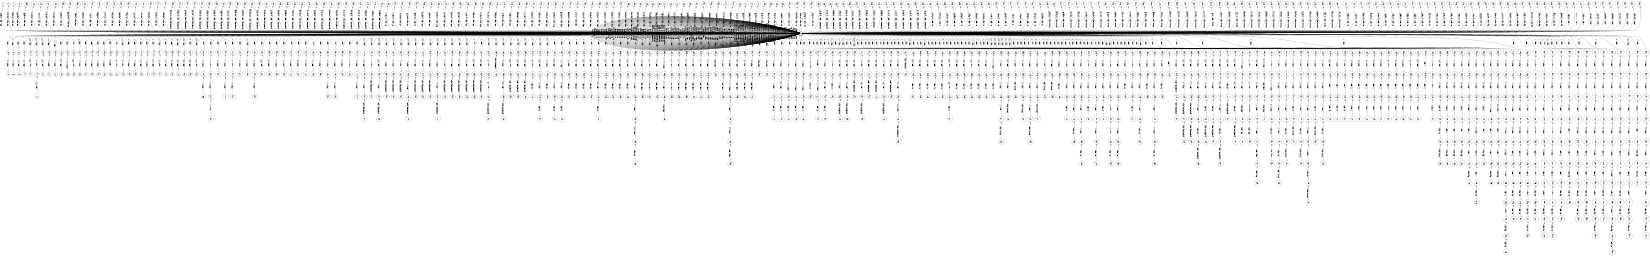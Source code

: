 digraph FST {
rankdir = LR;
size = "8.5,11";
label = "";
center = 1;
orientation = Landscape;
ranksep = "0.4";
nodesep = "0.25";
0 [label = "0", shape = circle, style = bold, fontsize = 14]
	0 -> 0 [label = "the:、/-0.56087", fontsize = 14];
	0 -> 0 [label = "the:た/-0.31363", fontsize = 14];
	0 -> 0 [label = "the:（/-0.22286", fontsize = 14];
	0 -> 0 [label = "the:その/-0.31193", fontsize = 14];
	0 -> 0 [label = "the:の/-0.46103", fontsize = 14];
	0 -> 0 [label = "the:は/-0.3999", fontsize = 14];
	0 -> 1 [label = "the:<eps>/-0.3569", fontsize = 14];
	0 -> 4 [label = "the:<eps>/-0.31222", fontsize = 14];
	0 -> 7 [label = "the:<eps>/-0.43285", fontsize = 14];
	0 -> 10 [label = "the:<eps>/-0.38489", fontsize = 14];
	0 -> 0 [label = "the:この/-0.36216", fontsize = 14];
	0 -> 0 [label = "the:前記/-0.39973", fontsize = 14];
	0 -> 0 [label = "the:する/-0.24789", fontsize = 14];
	0 -> 0 [label = "the:ア/-0.21137", fontsize = 14];
	0 -> 0 [label = "the:本/-0.2343", fontsize = 14];
	0 -> 0 [label = "the:各/-0.23004", fontsize = 14];
	0 -> 0 [label = "the:尚/-0.22102", fontsize = 14];
	0 -> 683 [label = "the:<eps>/0.13549", fontsize = 14];
	0 -> 677 [label = "the:<eps>/-0.25778", fontsize = 14];
	0 -> 672 [label = "the:<eps>/0.17121", fontsize = 14];
	0 -> 241 [label = "the:<eps>/-0.31376", fontsize = 14];
	0 -> 237 [label = "the:<eps>/-0.32178", fontsize = 14];
	0 -> 233 [label = "the:<eps>/-0.23209", fontsize = 14];
	0 -> 229 [label = "the:<eps>/-0.0057909", fontsize = 14];
	0 -> 225 [label = "the:<eps>/-0.255", fontsize = 14];
	0 -> 221 [label = "the:<eps>/-0.26589", fontsize = 14];
	0 -> 216 [label = "the:<eps>/-0.3411", fontsize = 14];
	0 -> 212 [label = "the:<eps>/-0.19565", fontsize = 14];
	0 -> 208 [label = "the:<eps>/-0.41164", fontsize = 14];
	0 -> 204 [label = "the:<eps>/-0.24826", fontsize = 14];
	0 -> 199 [label = "the:<eps>/-0.32069", fontsize = 14];
	0 -> 195 [label = "the:<eps>/-0.14666", fontsize = 14];
	0 -> 191 [label = "the:<eps>/-0.27279", fontsize = 14];
	0 -> 187 [label = "the:<eps>/-0.27121", fontsize = 14];
	0 -> 182 [label = "the:<eps>/-0.32466", fontsize = 14];
	0 -> 178 [label = "the:<eps>/-0.45468", fontsize = 14];
	0 -> 173 [label = "the:<eps>/-0.32662", fontsize = 14];
	0 -> 258 [label = "processing:<eps>/0.01453", fontsize = 14];
	0 -> 720 [label = "processing:<eps>/-0.13966", fontsize = 14];
	0 -> 715 [label = "processing:<eps>/0.26429", fontsize = 14];
	0 -> 708 [label = "processing:<eps>/-0.3129", fontsize = 14];
	0 -> 702 [label = "processing:<eps>/-0.34688", fontsize = 14];
	0 -> 696 [label = "processing:<eps>/0.12567", fontsize = 14];
	0 -> 689 [label = "processing:<eps>/-0.25215", fontsize = 14];
	0 -> 0 [label = "processing:工程/0.026737", fontsize = 14];
	0 -> 0 [label = "processing:処理/-0.68636", fontsize = 14];
	0 -> 13 [label = "processing:<eps>/-0.32981", fontsize = 14];
	0 -> 266 [label = "processing:<eps>/-0.57757", fontsize = 14];
	0 -> 262 [label = "processing:<eps>/0.016693", fontsize = 14];
	0 -> 253 [label = "processing:<eps>/-0.30675", fontsize = 14];
	0 -> 250 [label = "processing:<eps>/0.00037828", fontsize = 14];
	0 -> 245 [label = "processing:<eps>/0.019157", fontsize = 14];
	0 -> 0 [label = "processing:加工/-0.38817", fontsize = 14];
	0 -> 0 [label = "processing:処置/-0.087708", fontsize = 14];
	0 -> 0 [label = "processing:プロセス/-0.090858", fontsize = 14];
	0 -> 0 [label = "procedure:操作/-0.038097", fontsize = 14];
	0 -> 297 [label = "procedure:<eps>/0.18575", fontsize = 14];
	0 -> 0 [label = "procedure:作業/0.054784", fontsize = 14];
	0 -> 0 [label = "procedure:とき/0.1947", fontsize = 14];
	0 -> 0 [label = "procedure:手段/0.24015", fontsize = 14];
	0 -> 0 [label = "procedure:方式/0.20188", fontsize = 14];
	0 -> 0 [label = "procedure:手法/-0.12581", fontsize = 14];
	0 -> 0 [label = "procedure:手順/-0.65239", fontsize = 14];
	0 -> 0 [label = "procedure:フロー/0.011961", fontsize = 14];
	0 -> 0 [label = "procedure:要領/-0.15575", fontsize = 14];
	0 -> 0 [label = "procedure:手続き/-0.30244", fontsize = 14];
	0 -> 0 [label = "procedure:プログラム/0.219", fontsize = 14];
	0 -> 20 [label = "procedure:<eps>/-0.40349", fontsize = 14];
	0 -> 0 [label = "procedure:処理/-0.2046", fontsize = 14];
	0 -> 0 [label = "procedure:工程/-0.027149", fontsize = 14];
	0 -> 330 [label = "procedure:<eps>/-0.32258", fontsize = 14];
	0 -> 326 [label = "procedure:<eps>/-0.38569", fontsize = 14];
	0 -> 322 [label = "procedure:<eps>/-0.17362", fontsize = 14];
	0 -> 318 [label = "procedure:<eps>/-0.034265", fontsize = 14];
	0 -> 314 [label = "procedure:<eps>/-0.37773", fontsize = 14];
	0 -> 309 [label = "procedure:<eps>/-0.30698", fontsize = 14];
	0 -> 305 [label = "procedure:<eps>/0.074143", fontsize = 14];
	0 -> 301 [label = "procedure:<eps>/0.012725", fontsize = 14];
	0 -> 293 [label = "procedure:<eps>/0.31998", fontsize = 14];
	0 -> 288 [label = "procedure:<eps>/-0.014712", fontsize = 14];
	0 -> 283 [label = "procedure:<eps>/-0.39163", fontsize = 14];
	0 -> 279 [label = "procedure:<eps>/-0.47615", fontsize = 14];
	0 -> 274 [label = "procedure:<eps>/-0.34336", fontsize = 14];
	0 -> 270 [label = "procedure:<eps>/0.028601", fontsize = 14];
	0 -> 16 [label = "procedure:<eps>/-0.38667", fontsize = 14];
	0 -> 0 [label = "procedure:動作/0.054235", fontsize = 14];
	0 -> 0 [label = "procedure:場合/0.16495", fontsize = 14];
	0 -> 0 [label = "procedure:に/0.4863", fontsize = 14];
	0 -> 0 [label = "procedure:以下/0.22181", fontsize = 14];
	0 -> 0 [label = "procedure:方法/-0.041715", fontsize = 14];
	0 -> 0 [label = "of:を/-0.38236", fontsize = 14];
	0 -> 0 [label = "of:が/-0.23188", fontsize = 14];
	0 -> 0 [label = "of:も/0.068829", fontsize = 14];
	0 -> 23 [label = "of:<eps>/-0.19877", fontsize = 14];
	0 -> 0 [label = "of:に/-0.19756", fontsize = 14];
	0 -> 0 [label = "of:は/-0.039741", fontsize = 14];
	0 -> 0 [label = "of:の/-0.61023", fontsize = 14];
	0 -> 726 [label = "of:<eps>/-0.22341", fontsize = 14];
	0 -> 732 [label = "of:<eps>/0.50278", fontsize = 14];
	0 -> 738 [label = "of:<eps>/0.20449", fontsize = 14];
	0 -> 746 [label = "of:<eps>/0.010055", fontsize = 14];
	0 -> 0 [label = "this:本/-0.42022", fontsize = 14];
	0 -> 396 [label = "this:<eps>/-0.05945", fontsize = 14];
	0 -> 751 [label = "this:<eps>/0.12694", fontsize = 14];
	0 -> 0 [label = "this:同/-0.035715", fontsize = 14];
	0 -> 0 [label = "this:該/-0.14966", fontsize = 14];
	0 -> 0 [label = "this:ロック/0.15592", fontsize = 14];
	0 -> 0 [label = "this:これ/-0.42562", fontsize = 14];
	0 -> 0 [label = "this:したが/-0.13835", fontsize = 14];
	0 -> 0 [label = "this:この/-0.59276", fontsize = 14];
	0 -> 0 [label = "this:なお/-0.06668", fontsize = 14];
	0 -> 0 [label = "this:その/-0.17035", fontsize = 14];
	0 -> 0 [label = "this:こと/0.16831", fontsize = 14];
	0 -> 337 [label = "this:<eps>/-0.080142", fontsize = 14];
	0 -> 341 [label = "this:<eps>/-0.50122", fontsize = 14];
	0 -> 345 [label = "this:<eps>/-0.47545", fontsize = 14];
	0 -> 349 [label = "this:<eps>/-0.38459", fontsize = 14];
	0 -> 354 [label = "this:<eps>/-0.3044", fontsize = 14];
	0 -> 358 [label = "this:<eps>/0.01855", fontsize = 14];
	0 -> 362 [label = "this:<eps>/0.061477", fontsize = 14];
	0 -> 366 [label = "this:<eps>/-0.13476", fontsize = 14];
	0 -> 370 [label = "this:<eps>/0.49386", fontsize = 14];
	0 -> 374 [label = "this:<eps>/0.3842", fontsize = 14];
	0 -> 378 [label = "this:<eps>/0.2528", fontsize = 14];
	0 -> 381 [label = "this:<eps>/-0.30058", fontsize = 14];
	0 -> 385 [label = "this:<eps>/-0.31477", fontsize = 14];
	0 -> 407 [label = "this:<eps>/-0.19989", fontsize = 14];
	0 -> 404 [label = "this:<eps>/0.47528", fontsize = 14];
	0 -> 400 [label = "this:<eps>/-0.12078", fontsize = 14];
	0 -> 392 [label = "this:<eps>/-0.083214", fontsize = 14];
	0 -> 410 [label = "step:<eps>/-0.094849", fontsize = 14];
	0 -> 415 [label = "step:<eps>/-0.082026", fontsize = 14];
	0 -> 420 [label = "step:<eps>/-0.1134", fontsize = 14];
	0 -> 425 [label = "step:<eps>/-0.10922", fontsize = 14];
	0 -> 430 [label = "step:<eps>/-0.48908", fontsize = 14];
	0 -> 435 [label = "step:<eps>/-0.19319", fontsize = 14];
	0 -> 439 [label = "step:<eps>/-0.023974", fontsize = 14];
	0 -> 444 [label = "step:<eps>/-0.039276", fontsize = 14];
	0 -> 449 [label = "step:<eps>/-0.16352", fontsize = 14];
	0 -> 35 [label = "step:<eps>/-0.28008", fontsize = 14];
	0 -> 0 [label = "step:処理/-0.028884", fontsize = 14];
	0 -> 0 [label = "step:９/0.2586", fontsize = 14];
	0 -> 0 [label = "step:段差/-0.37868", fontsize = 14];
	0 -> 0 [label = "step:過程/-0.14482", fontsize = 14];
	0 -> 0 [label = "step:ｓ/-0.37673", fontsize = 14];
	0 -> 0 [label = "step:階段/-0.19595", fontsize = 14];
	0 -> 0 [label = "step:ｓｔｅｐ/-0.36426", fontsize = 14];
	0 -> 0 [label = "step:行程/-0.1836", fontsize = 14];
	0 -> 0 [label = "step:multiplex/-0.17844", fontsize = 14];
	0 -> 0 [label = "step:（/0.0044724", fontsize = 14];
	0 -> 26 [label = "step:<eps>/-0.37082", fontsize = 14];
	0 -> 0 [label = "step:工程/-0.52368", fontsize = 14];
	0 -> 29 [label = "step:<eps>/-0.32283", fontsize = 14];
	0 -> 0 [label = "step:ステップ/-0.65774", fontsize = 14];
	0 -> 32 [label = "step:<eps>/-0.49019", fontsize = 14];
	0 -> 50 [label = "s4:<eps>/-0.059208", fontsize = 14];
	0 -> 0 [label = "s4:s/0.045821", fontsize = 14];
	0 -> 53 [label = "s4:<eps>/-0.0049852", fontsize = 14];
	0 -> 0 [label = "s4:４/-0.23448", fontsize = 14];
	0 -> 47 [label = "s4:<eps>/-0.48456", fontsize = 14];
	0 -> 44 [label = "s4:<eps>/-0.1381", fontsize = 14];
	0 -> 41 [label = "s4:<eps>/-0.094414", fontsize = 14];
	0 -> 38 [label = "s4:<eps>/-0.20672", fontsize = 14];
	0 -> 0 [label = "s4:ｓ/-0.124", fontsize = 14];
	0 -> 83 [label = "for:<eps>/-0.35379", fontsize = 14];
	0 -> 467 [label = "for:<eps>/-0.23015", fontsize = 14];
	0 -> 463 [label = "for:<eps>/-0.026607", fontsize = 14];
	0 -> 458 [label = "for:<eps>/-0.22318", fontsize = 14];
	0 -> 453 [label = "for:<eps>/-0.22477", fontsize = 14];
	0 -> 472 [label = "for:<eps>/-0.074721", fontsize = 14];
	0 -> 476 [label = "for:<eps>/-0.0050057", fontsize = 14];
	0 -> 80 [label = "for:<eps>/-0.14517", fontsize = 14];
	0 -> 77 [label = "for:<eps>/-0.21539", fontsize = 14];
	0 -> 0 [label = "for:を/-0.32004", fontsize = 14];
	0 -> 0 [label = "for:が/0.0054961", fontsize = 14];
	0 -> 74 [label = "for:<eps>/-0.45854", fontsize = 14];
	0 -> 0 [label = "for:ため/-0.31039", fontsize = 14];
	0 -> 71 [label = "for:<eps>/-0.26449", fontsize = 14];
	0 -> 0 [label = "for:に/-0.057446", fontsize = 14];
	0 -> 68 [label = "for:<eps>/-0.13745", fontsize = 14];
	0 -> 0 [label = "for:する/-0.12819", fontsize = 14];
	0 -> 65 [label = "for:<eps>/-0.17962", fontsize = 14];
	0 -> 62 [label = "for:<eps>/-0.14512", fontsize = 14];
	0 -> 0 [label = "for:で/-0.10217", fontsize = 14];
	0 -> 59 [label = "for:<eps>/-0.30547", fontsize = 14];
	0 -> 480 [label = "for:<eps>/-0.22273", fontsize = 14];
	0 -> 485 [label = "for:<eps>/0.080813", fontsize = 14];
	0 -> 489 [label = "for:<eps>/-0.12661", fontsize = 14];
	0 -> 495 [label = "for:<eps>/-0.093539", fontsize = 14];
	0 -> 0 [label = "for:用/-0.38118", fontsize = 14];
	0 -> 56 [label = "for:<eps>/-0.14512", fontsize = 14];
	0 -> 0 [label = "for:の/-0.20795", fontsize = 14];
	0 -> 0 [label = "correction:補正/-0.71449", fontsize = 14];
	0 -> 89 [label = "correction:<eps>/-0.35764", fontsize = 14];
	0 -> 92 [label = "correction:<eps>/-0.46726", fontsize = 14];
	0 -> 0 [label = "correction:修正/-0.41589", fontsize = 14];
	0 -> 0 [label = "correction:訂正/-0.47958", fontsize = 14];
	0 -> 95 [label = "correction:<eps>/-0.32552", fontsize = 14];
	0 -> 0 [label = "correction:矯正/-0.19613", fontsize = 14];
	0 -> 0 [label = "correction:校正/-0.063338", fontsize = 14];
	0 -> 86 [label = "correction:<eps>/-0.34331", fontsize = 14];
	0 -> 0 [label = "correction:補正用/-0.31645", fontsize = 14];
	0 -> 535 [label = "correction:<eps>/-0.41636", fontsize = 14];
	0 -> 0 [label = "correction:較正/-0.22499", fontsize = 14];
	0 -> 0 [label = "correction:処理/0.16636", fontsize = 14];
	0 -> 498 [label = "correction:<eps>/0.24627", fontsize = 14];
	0 -> 502 [label = "correction:<eps>/0.087409", fontsize = 14];
	0 -> 506 [label = "correction:<eps>/-0.52666", fontsize = 14];
	0 -> 510 [label = "correction:<eps>/-0.5458", fontsize = 14];
	0 -> 514 [label = "correction:<eps>/-0.53658", fontsize = 14];
	0 -> 518 [label = "correction:<eps>/-0.27773", fontsize = 14];
	0 -> 523 [label = "correction:<eps>/-0.21044", fontsize = 14];
	0 -> 527 [label = "correction:<eps>/-0.32313", fontsize = 14];
	0 -> 543 [label = "correction:<eps>/-0.18191", fontsize = 14];
	0 -> 539 [label = "correction:<eps>/-0.35179", fontsize = 14];
	0 -> 531 [label = "correction:<eps>/-0.29451", fontsize = 14];
	0 -> 547 [label = "is:<eps>/-0.47673", fontsize = 14];
	0 -> 553 [label = "is:<eps>/-0.040813", fontsize = 14];
	0 -> 558 [label = "is:<eps>/0.12694", fontsize = 14];
	0 -> 562 [label = "is:<eps>/-0.36696", fontsize = 14];
	0 -> 567 [label = "is:<eps>/-0.29369", fontsize = 14];
	0 -> 573 [label = "is:<eps>/-0.42561", fontsize = 14];
	0 -> 578 [label = "is:<eps>/-0.24233", fontsize = 14];
	0 -> 582 [label = "is:<eps>/0.05022", fontsize = 14];
	0 -> 0 [label = "is:は/-0.57102", fontsize = 14];
	0 -> 758 [label = "is:<eps>/-0.18077", fontsize = 14];
	0 -> 766 [label = "is:<eps>/-0.21037", fontsize = 14];
	0 -> 773 [label = "is:<eps>/-0.12059", fontsize = 14];
	0 -> 779 [label = "is:<eps>/-0.158", fontsize = 14];
	0 -> 786 [label = "is:<eps>/-0.27617", fontsize = 14];
	0 -> 0 [label = "is:れ/-0.27942", fontsize = 14];
	0 -> 0 [label = "is:を/-0.5021", fontsize = 14];
	0 -> 0 [label = "is:あ/-0.039107", fontsize = 14];
	0 -> 0 [label = "is:が/-0.59235", fontsize = 14];
	0 -> 0 [label = "is:も/-0.11893", fontsize = 14];
	0 -> 0 [label = "is:に/-0.060866", fontsize = 14];
	0 -> 795 [label = "is:<eps>/-0.26856", fontsize = 14];
	0 -> 801 [label = "is:<eps>/-0.19466", fontsize = 14];
	0 -> 882 [label = "is:<eps>/0.35846", fontsize = 14];
	0 -> 0 [label = "is:の/0.052175", fontsize = 14];
	0 -> 0 [label = "shown:よう/-0.23595", fontsize = 14];
	0 -> 98 [label = "shown:<eps>/-0.43349", fontsize = 14];
	0 -> 102 [label = "shown:<eps>/-0.46625", fontsize = 14];
	0 -> 0 [label = "shown:もの/0.02578", fontsize = 14];
	0 -> 0 [label = "shown:）/0.037733", fontsize = 14];
	0 -> 0 [label = "shown:示/-0.30397", fontsize = 14];
	0 -> 1118 [label = "shown:<eps>/0.55342", fontsize = 14];
	0 -> 107 [label = "shown:<eps>/-0.34084", fontsize = 14];
	0 -> 110 [label = "shown:<eps>/-0.47962", fontsize = 14];
	0 -> 114 [label = "shown:<eps>/-0.36707", fontsize = 14];
	0 -> 118 [label = "shown:<eps>/-0.34584", fontsize = 14];
	0 -> 950 [label = "shown:<eps>/-0.27107", fontsize = 14];
	0 -> 962 [label = "shown:<eps>/0.29145", fontsize = 14];
	0 -> 972 [label = "shown:<eps>/0.23391", fontsize = 14];
	0 -> 982 [label = "shown:<eps>/0.17073", fontsize = 14];
	0 -> 1126 [label = "shown:<eps>/-0.22147", fontsize = 14];
	0 -> 993 [label = "shown:<eps>/0.28322", fontsize = 14];
	0 -> 1003 [label = "shown:<eps>/0.25046", fontsize = 14];
	0 -> 1014 [label = "shown:<eps>/0.28866", fontsize = 14];
	0 -> 1025 [label = "shown:<eps>/0.27376", fontsize = 14];
	0 -> 1035 [label = "shown:<eps>/-0.10969", fontsize = 14];
	0 -> 1044 [label = "shown:<eps>/-0.16189", fontsize = 14];
	0 -> 1054 [label = "shown:<eps>/-0.25229", fontsize = 14];
	0 -> 1064 [label = "shown:<eps>/-0.31818", fontsize = 14];
	0 -> 1075 [label = "shown:<eps>/-0.17744", fontsize = 14];
	0 -> 1085 [label = "shown:<eps>/-0.29", fontsize = 14];
	0 -> 586 [label = "shown:<eps>/0.16947", fontsize = 14];
	0 -> 590 [label = "shown:<eps>/-0.30334", fontsize = 14];
	0 -> 595 [label = "shown:<eps>/-0.4413", fontsize = 14];
	0 -> 601 [label = "shown:<eps>/-0.30285", fontsize = 14];
	0 -> 608 [label = "shown:<eps>/-0.37172", fontsize = 14];
	0 -> 613 [label = "shown:<eps>/-0.31821", fontsize = 14];
	0 -> 620 [label = "shown:<eps>/-0.56569", fontsize = 14];
	0 -> 625 [label = "shown:<eps>/-0.44773", fontsize = 14];
	0 -> 632 [label = "shown:<eps>/-0.38882", fontsize = 14];
	0 -> 639 [label = "shown:<eps>/-0.087037", fontsize = 14];
	0 -> 643 [label = "shown:<eps>/-0.16766", fontsize = 14];
	0 -> 648 [label = "shown:<eps>/-0.15946", fontsize = 14];
	0 -> 654 [label = "shown:<eps>/-0.14503", fontsize = 14];
	0 -> 658 [label = "shown:<eps>/-0.29513", fontsize = 14];
	0 -> 665 [label = "shown:<eps>/-0.4336", fontsize = 14];
	0 -> 1097 [label = "shown:<eps>/-0.47438", fontsize = 14];
	0 -> 1107 [label = "shown:<eps>/-0.24167", fontsize = 14];
	0 -> 137 [label = "in:<eps>/-0.39326", fontsize = 14];
	0 -> 140 [label = "in:<eps>/-0.36047", fontsize = 14];
	0 -> 0 [label = "in:さ/-0.21148", fontsize = 14];
	0 -> 0 [label = "in:方向/-0.11699", fontsize = 14];
	0 -> 143 [label = "in:<eps>/-0.24155", fontsize = 14];
	0 -> 942 [label = "in:<eps>/0.089186", fontsize = 14];
	0 -> 934 [label = "in:<eps>/-0.21876", fontsize = 14];
	0 -> 134 [label = "in:<eps>/-0.3391", fontsize = 14];
	0 -> 927 [label = "in:<eps>/-0.28627", fontsize = 14];
	0 -> 0 [label = "in:内/-0.34724", fontsize = 14];
	0 -> 131 [label = "in:<eps>/-0.38334", fontsize = 14];
	0 -> 0 [label = "in:中/-0.38081", fontsize = 14];
	0 -> 128 [label = "in:<eps>/-0.25588", fontsize = 14];
	0 -> 0 [label = "in:を/0.10485", fontsize = 14];
	0 -> 0 [label = "in:い/-0.20005", fontsize = 14];
	0 -> 124 [label = "in:<eps>/-0.55957", fontsize = 14];
	0 -> 121 [label = "in:<eps>/-0.48289", fontsize = 14];
	0 -> 0 [label = "in:に/-0.47864", fontsize = 14];
	0 -> 0 [label = "in:し/-0.10563", fontsize = 14];
	0 -> 0 [label = "in:で/-0.39898", fontsize = 14];
	0 -> 808 [label = "in:<eps>/0.10735", fontsize = 14];
	0 -> 813 [label = "in:<eps>/-0.15816", fontsize = 14];
	0 -> 818 [label = "in:<eps>/-0.19078", fontsize = 14];
	0 -> 918 [label = "in:<eps>/-0.44862", fontsize = 14];
	0 -> 910 [label = "in:<eps>/-0.28861", fontsize = 14];
	0 -> 903 [label = "in:<eps>/-0.23402", fontsize = 14];
	0 -> 896 [label = "in:<eps>/-0.15717", fontsize = 14];
	0 -> 889 [label = "in:<eps>/0.33969", fontsize = 14];
	0 -> 0 [label = "in:そして/-0.12282", fontsize = 14];
	0 -> 0 [label = "in:の/0.065169", fontsize = 14];
	0 -> 0 [label = "in:また/-0.18899", fontsize = 14];
	0 -> 863 [label = "fig:<eps>/0.2794", fontsize = 14];
	0 -> 868 [label = "fig:<eps>/-0.12016", fontsize = 14];
	0 -> 858 [label = "fig:<eps>/0.27104", fontsize = 14];
	0 -> 853 [label = "fig:<eps>/-0.62818", fontsize = 14];
	0 -> 848 [label = "fig:<eps>/0.14829", fontsize = 14];
	0 -> 843 [label = "fig:<eps>/0.14323", fontsize = 14];
	0 -> 838 [label = "fig:<eps>/0.0077722", fontsize = 14];
	0 -> 833 [label = "fig:<eps>/0.14158", fontsize = 14];
	0 -> 828 [label = "fig:<eps>/0.23101", fontsize = 14];
	0 -> 823 [label = "fig:<eps>/-0.14568", fontsize = 14];
	0 -> 669 [label = "fig:<eps>/-0.62698", fontsize = 14];
	0 -> 0 [label = "fig:図/-0.37864", fontsize = 14];
	0 -> 0 [label = "fig:（/-0.067097", fontsize = 14];
	0 -> 152 [label = ".:<eps>/-0.5232", fontsize = 14];
	0 -> 877 [label = ".:<eps>/0.10726", fontsize = 14];
	0 -> 873 [label = ".:<eps>/0.15361", fontsize = 14];
	0 -> 169 [label = ".:<eps>/-0.60702", fontsize = 14];
	0 -> 146 [label = ".:<eps>/-0.37591", fontsize = 14];
	0 -> 149 [label = ".:<eps>/-0.56222", fontsize = 14];
	0 -> 0 [label = ".:。/-0.62093", fontsize = 14];
	0 -> 166 [label = ".:<eps>/-0.38263", fontsize = 14];
	0 -> 163 [label = ".:<eps>/-0.70148", fontsize = 14];
	0 -> 0 [label = ".:る/-0.36042", fontsize = 14];
	0 -> 159 [label = ".:<eps>/-0.40936", fontsize = 14];
	0 -> 155 [label = ".:<eps>/-0.67686", fontsize = 14];
	0 -> 0 [label = "4:で/0.16075", fontsize = 14];
	0 -> 0 [label = "4:１４/0.192", fontsize = 14];
	0 -> 0 [label = "4:４/-0.71399", fontsize = 14];
	0 -> 0 [label = "4:１/0.17529", fontsize = 14];
	0 -> 0 [label = "4:３/0.0094886", fontsize = 14];
	0 -> 0 [label = "4:4/-0.31608", fontsize = 14];
1 [label = "1", shape = circle, style = solid, fontsize = 14]
2 [label = "2", shape = circle, style = solid, fontsize = 14]
	2 -> 3 [label = "<eps>:は", fontsize = 14];
3 [label = "3", shape = circle, style = solid, fontsize = 14]
	3 -> 0 [label = "<eps>:、", fontsize = 14];
4 [label = "4", shape = circle, style = solid, fontsize = 14]
5 [label = "5", shape = circle, style = solid, fontsize = 14]
	5 -> 6 [label = "<eps>:は", fontsize = 14];
6 [label = "6", shape = circle, style = solid, fontsize = 14]
	6 -> 0 [label = "<eps>:この", fontsize = 14];
7 [label = "7", shape = circle, style = solid, fontsize = 14]
8 [label = "8", shape = circle, style = solid, fontsize = 14]
	8 -> 9 [label = "<eps>:また", fontsize = 14];
9 [label = "9", shape = circle, style = solid, fontsize = 14]
	9 -> 0 [label = "<eps>:、", fontsize = 14];
10 [label = "10", shape = circle, style = solid, fontsize = 14]
11 [label = "11", shape = circle, style = solid, fontsize = 14]
	11 -> 12 [label = "<eps>:なお", fontsize = 14];
12 [label = "12", shape = circle, style = solid, fontsize = 14]
	12 -> 0 [label = "<eps>:、", fontsize = 14];
13 [label = "13", shape = circle, style = solid, fontsize = 14]
14 [label = "14", shape = circle, style = solid, fontsize = 14]
	14 -> 15 [label = "<eps>:演算", fontsize = 14];
15 [label = "15", shape = circle, style = solid, fontsize = 14]
	15 -> 0 [label = "<eps>:処理", fontsize = 14];
16 [label = "16", shape = circle, style = solid, fontsize = 14]
17 [label = "17", shape = circle, style = solid, fontsize = 14]
	17 -> 18 [label = "<eps>:動作", fontsize = 14];
18 [label = "18", shape = circle, style = solid, fontsize = 14]
	18 -> 19 [label = "<eps>:の", fontsize = 14];
19 [label = "19", shape = circle, style = solid, fontsize = 14]
	19 -> 0 [label = "<eps>:手順", fontsize = 14];
20 [label = "20", shape = circle, style = solid, fontsize = 14]
21 [label = "21", shape = circle, style = solid, fontsize = 14]
	21 -> 22 [label = "<eps>:処理", fontsize = 14];
22 [label = "22", shape = circle, style = solid, fontsize = 14]
	22 -> 0 [label = "<eps>:手順", fontsize = 14];
23 [label = "23", shape = circle, style = solid, fontsize = 14]
24 [label = "24", shape = circle, style = solid, fontsize = 14]
	24 -> 25 [label = "<eps>:に", fontsize = 14];
25 [label = "25", shape = circle, style = solid, fontsize = 14]
	25 -> 0 [label = "<eps>:おけ", fontsize = 14];
26 [label = "26", shape = circle, style = solid, fontsize = 14]
27 [label = "27", shape = circle, style = solid, fontsize = 14]
	27 -> 28 [label = "<eps>:（", fontsize = 14];
28 [label = "28", shape = circle, style = solid, fontsize = 14]
	28 -> 0 [label = "<eps>:ステップ", fontsize = 14];
29 [label = "29", shape = circle, style = solid, fontsize = 14]
30 [label = "30", shape = circle, style = solid, fontsize = 14]
	30 -> 31 [label = "<eps>:工程", fontsize = 14];
31 [label = "31", shape = circle, style = solid, fontsize = 14]
	31 -> 0 [label = "<eps>:ｓ", fontsize = 14];
32 [label = "32", shape = circle, style = solid, fontsize = 14]
33 [label = "33", shape = circle, style = solid, fontsize = 14]
	33 -> 34 [label = "<eps>:ステップ", fontsize = 14];
34 [label = "34", shape = circle, style = solid, fontsize = 14]
	34 -> 0 [label = "<eps>:ｓ", fontsize = 14];
35 [label = "35", shape = circle, style = solid, fontsize = 14]
36 [label = "36", shape = circle, style = solid, fontsize = 14]
	36 -> 37 [label = "<eps>:処理", fontsize = 14];
37 [label = "37", shape = circle, style = solid, fontsize = 14]
	37 -> 0 [label = "<eps>:ｓ", fontsize = 14];
38 [label = "38", shape = circle, style = solid, fontsize = 14]
39 [label = "39", shape = circle, style = solid, fontsize = 14]
	39 -> 40 [label = "<eps>:ｓ", fontsize = 14];
40 [label = "40", shape = circle, style = solid, fontsize = 14]
	40 -> 0 [label = "<eps>:4", fontsize = 14];
41 [label = "41", shape = circle, style = solid, fontsize = 14]
42 [label = "42", shape = circle, style = solid, fontsize = 14]
	42 -> 43 [label = "<eps>:ｓ", fontsize = 14];
43 [label = "43", shape = circle, style = solid, fontsize = 14]
	43 -> 0 [label = "<eps>:５", fontsize = 14];
44 [label = "44", shape = circle, style = solid, fontsize = 14]
45 [label = "45", shape = circle, style = solid, fontsize = 14]
	45 -> 46 [label = "<eps>:ｓ", fontsize = 14];
46 [label = "46", shape = circle, style = solid, fontsize = 14]
	46 -> 0 [label = "<eps>:３", fontsize = 14];
47 [label = "47", shape = circle, style = solid, fontsize = 14]
48 [label = "48", shape = circle, style = solid, fontsize = 14]
	48 -> 49 [label = "<eps>:ｓ", fontsize = 14];
49 [label = "49", shape = circle, style = solid, fontsize = 14]
	49 -> 0 [label = "<eps>:４", fontsize = 14];
50 [label = "50", shape = circle, style = solid, fontsize = 14]
51 [label = "51", shape = circle, style = solid, fontsize = 14]
	51 -> 52 [label = "<eps>:４", fontsize = 14];
52 [label = "52", shape = circle, style = solid, fontsize = 14]
	52 -> 0 [label = "<eps>:）", fontsize = 14];
53 [label = "53", shape = circle, style = solid, fontsize = 14]
54 [label = "54", shape = circle, style = solid, fontsize = 14]
	54 -> 55 [label = "<eps>:s", fontsize = 14];
55 [label = "55", shape = circle, style = solid, fontsize = 14]
	55 -> 0 [label = "<eps>:4", fontsize = 14];
56 [label = "56", shape = circle, style = solid, fontsize = 14]
57 [label = "57", shape = circle, style = solid, fontsize = 14]
	57 -> 58 [label = "<eps>:の", fontsize = 14];
58 [label = "58", shape = circle, style = solid, fontsize = 14]
	58 -> 0 [label = "<eps>:で", fontsize = 14];
59 [label = "59", shape = circle, style = solid, fontsize = 14]
60 [label = "60", shape = circle, style = solid, fontsize = 14]
	60 -> 61 [label = "<eps>:の", fontsize = 14];
61 [label = "61", shape = circle, style = solid, fontsize = 14]
	61 -> 0 [label = "<eps>:ため", fontsize = 14];
62 [label = "62", shape = circle, style = solid, fontsize = 14]
63 [label = "63", shape = circle, style = solid, fontsize = 14]
	63 -> 64 [label = "<eps>:で", fontsize = 14];
64 [label = "64", shape = circle, style = solid, fontsize = 14]
	64 -> 0 [label = "<eps>:の", fontsize = 14];
65 [label = "65", shape = circle, style = solid, fontsize = 14]
66 [label = "66", shape = circle, style = solid, fontsize = 14]
	66 -> 67 [label = "<eps>:で", fontsize = 14];
67 [label = "67", shape = circle, style = solid, fontsize = 14]
	67 -> 0 [label = "<eps>:あ", fontsize = 14];
68 [label = "68", shape = circle, style = solid, fontsize = 14]
69 [label = "69", shape = circle, style = solid, fontsize = 14]
	69 -> 70 [label = "<eps>:する", fontsize = 14];
70 [label = "70", shape = circle, style = solid, fontsize = 14]
	70 -> 0 [label = "<eps>:の", fontsize = 14];
71 [label = "71", shape = circle, style = solid, fontsize = 14]
72 [label = "72", shape = circle, style = solid, fontsize = 14]
	72 -> 73 [label = "<eps>:に", fontsize = 14];
73 [label = "73", shape = circle, style = solid, fontsize = 14]
	73 -> 0 [label = "<eps>:対", fontsize = 14];
74 [label = "74", shape = circle, style = solid, fontsize = 14]
75 [label = "75", shape = circle, style = solid, fontsize = 14]
	75 -> 76 [label = "<eps>:ため", fontsize = 14];
76 [label = "76", shape = circle, style = solid, fontsize = 14]
	76 -> 0 [label = "<eps>:の", fontsize = 14];
77 [label = "77", shape = circle, style = solid, fontsize = 14]
78 [label = "78", shape = circle, style = solid, fontsize = 14]
	78 -> 79 [label = "<eps>:対", fontsize = 14];
79 [label = "79", shape = circle, style = solid, fontsize = 14]
	79 -> 0 [label = "<eps>:する", fontsize = 14];
80 [label = "80", shape = circle, style = solid, fontsize = 14]
81 [label = "81", shape = circle, style = solid, fontsize = 14]
	81 -> 82 [label = "<eps>:など", fontsize = 14];
82 [label = "82", shape = circle, style = solid, fontsize = 14]
	82 -> 0 [label = "<eps>:の", fontsize = 14];
83 [label = "83", shape = circle, style = solid, fontsize = 14]
84 [label = "84", shape = circle, style = solid, fontsize = 14]
	84 -> 85 [label = "<eps>:用", fontsize = 14];
85 [label = "85", shape = circle, style = solid, fontsize = 14]
	85 -> 0 [label = "<eps>:の", fontsize = 14];
86 [label = "86", shape = circle, style = solid, fontsize = 14]
87 [label = "87", shape = circle, style = solid, fontsize = 14]
	87 -> 88 [label = "<eps>:対応", fontsize = 14];
88 [label = "88", shape = circle, style = solid, fontsize = 14]
	88 -> 0 [label = "<eps>:補正", fontsize = 14];
89 [label = "89", shape = circle, style = solid, fontsize = 14]
90 [label = "90", shape = circle, style = solid, fontsize = 14]
	90 -> 91 [label = "<eps>:補正", fontsize = 14];
91 [label = "91", shape = circle, style = solid, fontsize = 14]
	91 -> 0 [label = "<eps>:処理", fontsize = 14];
92 [label = "92", shape = circle, style = solid, fontsize = 14]
93 [label = "93", shape = circle, style = solid, fontsize = 14]
	93 -> 94 [label = "<eps>:補正", fontsize = 14];
94 [label = "94", shape = circle, style = solid, fontsize = 14]
	94 -> 0 [label = "<eps>:用", fontsize = 14];
95 [label = "95", shape = circle, style = solid, fontsize = 14]
96 [label = "96", shape = circle, style = solid, fontsize = 14]
	96 -> 97 [label = "<eps>:訂正", fontsize = 14];
97 [label = "97", shape = circle, style = solid, fontsize = 14]
	97 -> 0 [label = "<eps>:処理", fontsize = 14];
98 [label = "98", shape = circle, style = solid, fontsize = 14]
99 [label = "99", shape = circle, style = solid, fontsize = 14]
	99 -> 100 [label = "<eps>:に", fontsize = 14];
100 [label = "100", shape = circle, style = solid, fontsize = 14]
	100 -> 101 [label = "<eps>:示", fontsize = 14];
101 [label = "101", shape = circle, style = solid, fontsize = 14]
	101 -> 0 [label = "<eps>:し", fontsize = 14];
102 [label = "102", shape = circle, style = solid, fontsize = 14]
103 [label = "103", shape = circle, style = solid, fontsize = 14]
	103 -> 104 [label = "<eps>:に", fontsize = 14];
104 [label = "104", shape = circle, style = solid, fontsize = 14]
	104 -> 105 [label = "<eps>:示", fontsize = 14];
105 [label = "105", shape = circle, style = solid, fontsize = 14]
	105 -> 106 [label = "<eps>:し", fontsize = 14];
106 [label = "106", shape = circle, style = solid, fontsize = 14]
	106 -> 0 [label = "<eps>:た", fontsize = 14];
107 [label = "107", shape = circle, style = solid, fontsize = 14]
108 [label = "108", shape = circle, style = solid, fontsize = 14]
	108 -> 109 [label = "<eps>:示", fontsize = 14];
109 [label = "109", shape = circle, style = solid, fontsize = 14]
	109 -> 0 [label = "<eps>:し", fontsize = 14];
110 [label = "110", shape = circle, style = solid, fontsize = 14]
111 [label = "111", shape = circle, style = solid, fontsize = 14]
	111 -> 112 [label = "<eps>:示", fontsize = 14];
112 [label = "112", shape = circle, style = solid, fontsize = 14]
	112 -> 113 [label = "<eps>:し", fontsize = 14];
113 [label = "113", shape = circle, style = solid, fontsize = 14]
	113 -> 0 [label = "<eps>:た", fontsize = 14];
114 [label = "114", shape = circle, style = solid, fontsize = 14]
115 [label = "115", shape = circle, style = solid, fontsize = 14]
	115 -> 116 [label = "<eps>:示", fontsize = 14];
116 [label = "116", shape = circle, style = solid, fontsize = 14]
	116 -> 117 [label = "<eps>:さ", fontsize = 14];
117 [label = "117", shape = circle, style = solid, fontsize = 14]
	117 -> 0 [label = "<eps>:れ", fontsize = 14];
118 [label = "118", shape = circle, style = solid, fontsize = 14]
119 [label = "119", shape = circle, style = solid, fontsize = 14]
	119 -> 120 [label = "<eps>:示", fontsize = 14];
120 [label = "120", shape = circle, style = solid, fontsize = 14]
	120 -> 0 [label = "<eps>:す", fontsize = 14];
121 [label = "121", shape = circle, style = solid, fontsize = 14]
122 [label = "122", shape = circle, style = solid, fontsize = 14]
	122 -> 123 [label = "<eps>:に", fontsize = 14];
123 [label = "123", shape = circle, style = solid, fontsize = 14]
	123 -> 0 [label = "<eps>:おけ", fontsize = 14];
124 [label = "124", shape = circle, style = solid, fontsize = 14]
125 [label = "125", shape = circle, style = solid, fontsize = 14]
	125 -> 126 [label = "<eps>:に", fontsize = 14];
126 [label = "126", shape = circle, style = solid, fontsize = 14]
	126 -> 127 [label = "<eps>:お", fontsize = 14];
127 [label = "127", shape = circle, style = solid, fontsize = 14]
	127 -> 0 [label = "<eps>:い", fontsize = 14];
128 [label = "128", shape = circle, style = solid, fontsize = 14]
129 [label = "129", shape = circle, style = solid, fontsize = 14]
	129 -> 130 [label = "<eps>:場合", fontsize = 14];
130 [label = "130", shape = circle, style = solid, fontsize = 14]
	130 -> 0 [label = "<eps>:に", fontsize = 14];
131 [label = "131", shape = circle, style = solid, fontsize = 14]
132 [label = "132", shape = circle, style = solid, fontsize = 14]
	132 -> 133 [label = "<eps>:中", fontsize = 14];
133 [label = "133", shape = circle, style = solid, fontsize = 14]
	133 -> 0 [label = "<eps>:に", fontsize = 14];
134 [label = "134", shape = circle, style = solid, fontsize = 14]
135 [label = "135", shape = circle, style = solid, fontsize = 14]
	135 -> 136 [label = "<eps>:内", fontsize = 14];
136 [label = "136", shape = circle, style = solid, fontsize = 14]
	136 -> 0 [label = "<eps>:で", fontsize = 14];
137 [label = "137", shape = circle, style = solid, fontsize = 14]
138 [label = "138", shape = circle, style = solid, fontsize = 14]
	138 -> 139 [label = "<eps>:内", fontsize = 14];
139 [label = "139", shape = circle, style = solid, fontsize = 14]
	139 -> 0 [label = "<eps>:に", fontsize = 14];
140 [label = "140", shape = circle, style = solid, fontsize = 14]
141 [label = "141", shape = circle, style = solid, fontsize = 14]
	141 -> 142 [label = "<eps>:お", fontsize = 14];
142 [label = "142", shape = circle, style = solid, fontsize = 14]
	142 -> 0 [label = "<eps>:い", fontsize = 14];
143 [label = "143", shape = circle, style = solid, fontsize = 14]
144 [label = "144", shape = circle, style = solid, fontsize = 14]
	144 -> 145 [label = "<eps>:際", fontsize = 14];
145 [label = "145", shape = circle, style = solid, fontsize = 14]
	145 -> 0 [label = "<eps>:に", fontsize = 14];
146 [label = "146", shape = circle, style = solid, fontsize = 14]
147 [label = "147", shape = circle, style = solid, fontsize = 14]
	147 -> 148 [label = "<eps>:た", fontsize = 14];
148 [label = "148", shape = circle, style = solid, fontsize = 14]
	148 -> 0 [label = "<eps>:。", fontsize = 14];
149 [label = "149", shape = circle, style = solid, fontsize = 14]
150 [label = "150", shape = circle, style = solid, fontsize = 14]
	150 -> 151 [label = "<eps>:する", fontsize = 14];
151 [label = "151", shape = circle, style = solid, fontsize = 14]
	151 -> 0 [label = "<eps>:。", fontsize = 14];
152 [label = "152", shape = circle, style = solid, fontsize = 14]
153 [label = "153", shape = circle, style = solid, fontsize = 14]
	153 -> 154 [label = "<eps>:い", fontsize = 14];
154 [label = "154", shape = circle, style = solid, fontsize = 14]
	154 -> 0 [label = "<eps>:。", fontsize = 14];
155 [label = "155", shape = circle, style = solid, fontsize = 14]
156 [label = "156", shape = circle, style = solid, fontsize = 14]
	156 -> 157 [label = "<eps>:い", fontsize = 14];
157 [label = "157", shape = circle, style = solid, fontsize = 14]
	157 -> 158 [label = "<eps>:る", fontsize = 14];
158 [label = "158", shape = circle, style = solid, fontsize = 14]
	158 -> 0 [label = "<eps>:。", fontsize = 14];
159 [label = "159", shape = circle, style = solid, fontsize = 14]
160 [label = "160", shape = circle, style = solid, fontsize = 14]
	160 -> 161 [label = "<eps>:い", fontsize = 14];
161 [label = "161", shape = circle, style = solid, fontsize = 14]
	161 -> 162 [label = "<eps>:く", fontsize = 14];
162 [label = "162", shape = circle, style = solid, fontsize = 14]
	162 -> 0 [label = "<eps>:。", fontsize = 14];
163 [label = "163", shape = circle, style = solid, fontsize = 14]
164 [label = "164", shape = circle, style = solid, fontsize = 14]
	164 -> 165 [label = "<eps>:る", fontsize = 14];
165 [label = "165", shape = circle, style = solid, fontsize = 14]
	165 -> 0 [label = "<eps>:。", fontsize = 14];
166 [label = "166", shape = circle, style = solid, fontsize = 14]
167 [label = "167", shape = circle, style = solid, fontsize = 14]
	167 -> 168 [label = "<eps>:う", fontsize = 14];
168 [label = "168", shape = circle, style = solid, fontsize = 14]
	168 -> 0 [label = "<eps>:。", fontsize = 14];
169 [label = "169", shape = circle, style = solid, fontsize = 14]
170 [label = "170", shape = circle, style = solid, fontsize = 14]
	170 -> 171 [label = "<eps>:あ", fontsize = 14];
171 [label = "171", shape = circle, style = solid, fontsize = 14]
	171 -> 172 [label = "<eps>:る", fontsize = 14];
172 [label = "172", shape = circle, style = solid, fontsize = 14]
	172 -> 0 [label = "<eps>:。", fontsize = 14];
173 [label = "173", shape = circle, style = solid, fontsize = 14]
174 [label = "174", shape = circle, style = solid, fontsize = 14]
	174 -> 175 [label = "processing:<eps>", fontsize = 14];
175 [label = "175", shape = circle, style = solid, fontsize = 14]
	175 -> 176 [label = "<eps>:、", fontsize = 14];
176 [label = "176", shape = circle, style = solid, fontsize = 14]
	176 -> 177 [label = "<eps>:その", fontsize = 14];
177 [label = "177", shape = circle, style = solid, fontsize = 14]
	177 -> 0 [label = "<eps>:処理", fontsize = 14];
178 [label = "178", shape = circle, style = solid, fontsize = 14]
179 [label = "179", shape = circle, style = solid, fontsize = 14]
	179 -> 180 [label = "processing:<eps>", fontsize = 14];
180 [label = "180", shape = circle, style = solid, fontsize = 14]
	180 -> 181 [label = "<eps>:、", fontsize = 14];
181 [label = "181", shape = circle, style = solid, fontsize = 14]
	181 -> 0 [label = "<eps>:処理", fontsize = 14];
182 [label = "182", shape = circle, style = solid, fontsize = 14]
183 [label = "183", shape = circle, style = solid, fontsize = 14]
	183 -> 184 [label = "processing:<eps>", fontsize = 14];
184 [label = "184", shape = circle, style = solid, fontsize = 14]
	184 -> 185 [label = "<eps>:、", fontsize = 14];
185 [label = "185", shape = circle, style = solid, fontsize = 14]
	185 -> 186 [label = "<eps>:演算", fontsize = 14];
186 [label = "186", shape = circle, style = solid, fontsize = 14]
	186 -> 0 [label = "<eps>:処理", fontsize = 14];
187 [label = "187", shape = circle, style = solid, fontsize = 14]
188 [label = "188", shape = circle, style = solid, fontsize = 14]
	188 -> 189 [label = "processing:<eps>", fontsize = 14];
189 [label = "189", shape = circle, style = solid, fontsize = 14]
	189 -> 190 [label = "<eps>:、", fontsize = 14];
190 [label = "190", shape = circle, style = solid, fontsize = 14]
	190 -> 0 [label = "<eps>:加工", fontsize = 14];
191 [label = "191", shape = circle, style = solid, fontsize = 14]
192 [label = "192", shape = circle, style = solid, fontsize = 14]
	192 -> 193 [label = "processing:<eps>", fontsize = 14];
193 [label = "193", shape = circle, style = solid, fontsize = 14]
	193 -> 194 [label = "<eps>:た", fontsize = 14];
194 [label = "194", shape = circle, style = solid, fontsize = 14]
	194 -> 0 [label = "<eps>:処理", fontsize = 14];
195 [label = "195", shape = circle, style = solid, fontsize = 14]
196 [label = "196", shape = circle, style = solid, fontsize = 14]
	196 -> 197 [label = "processing:<eps>", fontsize = 14];
197 [label = "197", shape = circle, style = solid, fontsize = 14]
	197 -> 198 [label = "<eps>:た", fontsize = 14];
198 [label = "198", shape = circle, style = solid, fontsize = 14]
	198 -> 0 [label = "<eps>:加工", fontsize = 14];
199 [label = "199", shape = circle, style = solid, fontsize = 14]
200 [label = "200", shape = circle, style = solid, fontsize = 14]
	200 -> 201 [label = "processing:<eps>", fontsize = 14];
201 [label = "201", shape = circle, style = solid, fontsize = 14]
	201 -> 202 [label = "<eps>:そして", fontsize = 14];
202 [label = "202", shape = circle, style = solid, fontsize = 14]
	202 -> 203 [label = "<eps>:、", fontsize = 14];
203 [label = "203", shape = circle, style = solid, fontsize = 14]
	203 -> 0 [label = "<eps>:処理", fontsize = 14];
204 [label = "204", shape = circle, style = solid, fontsize = 14]
205 [label = "205", shape = circle, style = solid, fontsize = 14]
	205 -> 206 [label = "processing:<eps>", fontsize = 14];
206 [label = "206", shape = circle, style = solid, fontsize = 14]
	206 -> 207 [label = "<eps>:その", fontsize = 14];
207 [label = "207", shape = circle, style = solid, fontsize = 14]
	207 -> 0 [label = "<eps>:処理", fontsize = 14];
208 [label = "208", shape = circle, style = solid, fontsize = 14]
209 [label = "209", shape = circle, style = solid, fontsize = 14]
	209 -> 210 [label = "processing:<eps>", fontsize = 14];
210 [label = "210", shape = circle, style = solid, fontsize = 14]
	210 -> 211 [label = "<eps>:の", fontsize = 14];
211 [label = "211", shape = circle, style = solid, fontsize = 14]
	211 -> 0 [label = "<eps>:処理", fontsize = 14];
212 [label = "212", shape = circle, style = solid, fontsize = 14]
213 [label = "213", shape = circle, style = solid, fontsize = 14]
	213 -> 214 [label = "processing:<eps>", fontsize = 14];
214 [label = "214", shape = circle, style = solid, fontsize = 14]
	214 -> 215 [label = "<eps>:の", fontsize = 14];
215 [label = "215", shape = circle, style = solid, fontsize = 14]
	215 -> 0 [label = "<eps>:加工", fontsize = 14];
216 [label = "216", shape = circle, style = solid, fontsize = 14]
217 [label = "217", shape = circle, style = solid, fontsize = 14]
	217 -> 218 [label = "processing:<eps>", fontsize = 14];
218 [label = "218", shape = circle, style = solid, fontsize = 14]
	218 -> 219 [label = "<eps>:は", fontsize = 14];
219 [label = "219", shape = circle, style = solid, fontsize = 14]
	219 -> 220 [label = "<eps>:、", fontsize = 14];
220 [label = "220", shape = circle, style = solid, fontsize = 14]
	220 -> 0 [label = "<eps>:処理", fontsize = 14];
221 [label = "221", shape = circle, style = solid, fontsize = 14]
222 [label = "222", shape = circle, style = solid, fontsize = 14]
	222 -> 223 [label = "processing:<eps>", fontsize = 14];
223 [label = "223", shape = circle, style = solid, fontsize = 14]
	223 -> 224 [label = "<eps>:は", fontsize = 14];
224 [label = "224", shape = circle, style = solid, fontsize = 14]
	224 -> 0 [label = "<eps>:処理", fontsize = 14];
225 [label = "225", shape = circle, style = solid, fontsize = 14]
226 [label = "226", shape = circle, style = solid, fontsize = 14]
	226 -> 227 [label = "processing:<eps>", fontsize = 14];
227 [label = "227", shape = circle, style = solid, fontsize = 14]
	227 -> 228 [label = "<eps>:この", fontsize = 14];
228 [label = "228", shape = circle, style = solid, fontsize = 14]
	228 -> 0 [label = "<eps>:処理", fontsize = 14];
229 [label = "229", shape = circle, style = solid, fontsize = 14]
230 [label = "230", shape = circle, style = solid, fontsize = 14]
	230 -> 231 [label = "processing:<eps>", fontsize = 14];
231 [label = "231", shape = circle, style = solid, fontsize = 14]
	231 -> 232 [label = "<eps>:この", fontsize = 14];
232 [label = "232", shape = circle, style = solid, fontsize = 14]
	232 -> 0 [label = "<eps>:演算", fontsize = 14];
233 [label = "233", shape = circle, style = solid, fontsize = 14]
234 [label = "234", shape = circle, style = solid, fontsize = 14]
	234 -> 235 [label = "processing:<eps>", fontsize = 14];
235 [label = "235", shape = circle, style = solid, fontsize = 14]
	235 -> 236 [label = "<eps>:する", fontsize = 14];
236 [label = "236", shape = circle, style = solid, fontsize = 14]
	236 -> 0 [label = "<eps>:処理", fontsize = 14];
237 [label = "237", shape = circle, style = solid, fontsize = 14]
238 [label = "238", shape = circle, style = solid, fontsize = 14]
	238 -> 239 [label = "processing:<eps>", fontsize = 14];
239 [label = "239", shape = circle, style = solid, fontsize = 14]
	239 -> 240 [label = "<eps>:処理", fontsize = 14];
240 [label = "240", shape = circle, style = solid, fontsize = 14]
	240 -> 0 [label = "<eps>:の", fontsize = 14];
241 [label = "241", shape = circle, style = solid, fontsize = 14]
242 [label = "242", shape = circle, style = solid, fontsize = 14]
	242 -> 243 [label = "processing:<eps>", fontsize = 14];
243 [label = "243", shape = circle, style = solid, fontsize = 14]
	243 -> 244 [label = "<eps>:処理", fontsize = 14];
244 [label = "244", shape = circle, style = solid, fontsize = 14]
	244 -> 0 [label = "<eps>:は", fontsize = 14];
245 [label = "245", shape = circle, style = solid, fontsize = 14]
246 [label = "246", shape = circle, style = solid, fontsize = 14]
	246 -> 247 [label = "procedure:<eps>", fontsize = 14];
247 [label = "247", shape = circle, style = solid, fontsize = 14]
	247 -> 248 [label = "<eps>:工程", fontsize = 14];
248 [label = "248", shape = circle, style = solid, fontsize = 14]
	248 -> 249 [label = "<eps>:の", fontsize = 14];
249 [label = "249", shape = circle, style = solid, fontsize = 14]
	249 -> 0 [label = "<eps>:手順", fontsize = 14];
250 [label = "250", shape = circle, style = solid, fontsize = 14]
251 [label = "251", shape = circle, style = solid, fontsize = 14]
	251 -> 252 [label = "procedure:<eps>", fontsize = 14];
252 [label = "252", shape = circle, style = solid, fontsize = 14]
	252 -> 0 [label = "<eps>:処理", fontsize = 14];
253 [label = "253", shape = circle, style = solid, fontsize = 14]
254 [label = "254", shape = circle, style = solid, fontsize = 14]
	254 -> 255 [label = "procedure:<eps>", fontsize = 14];
255 [label = "255", shape = circle, style = solid, fontsize = 14]
	255 -> 256 [label = "<eps>:処理", fontsize = 14];
256 [label = "256", shape = circle, style = solid, fontsize = 14]
	256 -> 257 [label = "<eps>:の", fontsize = 14];
257 [label = "257", shape = circle, style = solid, fontsize = 14]
	257 -> 0 [label = "<eps>:手順", fontsize = 14];
258 [label = "258", shape = circle, style = solid, fontsize = 14]
259 [label = "259", shape = circle, style = solid, fontsize = 14]
	259 -> 260 [label = "procedure:<eps>", fontsize = 14];
260 [label = "260", shape = circle, style = solid, fontsize = 14]
	260 -> 261 [label = "<eps>:処理", fontsize = 14];
261 [label = "261", shape = circle, style = solid, fontsize = 14]
	261 -> 0 [label = "<eps>:方法", fontsize = 14];
262 [label = "262", shape = circle, style = solid, fontsize = 14]
263 [label = "263", shape = circle, style = solid, fontsize = 14]
	263 -> 264 [label = "procedure:<eps>", fontsize = 14];
264 [label = "264", shape = circle, style = solid, fontsize = 14]
	264 -> 265 [label = "<eps>:処理", fontsize = 14];
265 [label = "265", shape = circle, style = solid, fontsize = 14]
	265 -> 0 [label = "<eps>:動作", fontsize = 14];
266 [label = "266", shape = circle, style = solid, fontsize = 14]
267 [label = "267", shape = circle, style = solid, fontsize = 14]
	267 -> 268 [label = "procedure:<eps>", fontsize = 14];
268 [label = "268", shape = circle, style = solid, fontsize = 14]
	268 -> 269 [label = "<eps>:処理", fontsize = 14];
269 [label = "269", shape = circle, style = solid, fontsize = 14]
	269 -> 0 [label = "<eps>:手順", fontsize = 14];
270 [label = "270", shape = circle, style = solid, fontsize = 14]
271 [label = "271", shape = circle, style = solid, fontsize = 14]
	271 -> 272 [label = "of:<eps>", fontsize = 14];
272 [label = "272", shape = circle, style = solid, fontsize = 14]
	272 -> 273 [label = "<eps>:の", fontsize = 14];
273 [label = "273", shape = circle, style = solid, fontsize = 14]
	273 -> 0 [label = "<eps>:工程", fontsize = 14];
274 [label = "274", shape = circle, style = solid, fontsize = 14]
275 [label = "275", shape = circle, style = solid, fontsize = 14]
	275 -> 276 [label = "of:<eps>", fontsize = 14];
276 [label = "276", shape = circle, style = solid, fontsize = 14]
	276 -> 277 [label = "<eps>:の", fontsize = 14];
277 [label = "277", shape = circle, style = solid, fontsize = 14]
	277 -> 278 [label = "<eps>:処理", fontsize = 14];
278 [label = "278", shape = circle, style = solid, fontsize = 14]
	278 -> 0 [label = "<eps>:手順", fontsize = 14];
279 [label = "279", shape = circle, style = solid, fontsize = 14]
280 [label = "280", shape = circle, style = solid, fontsize = 14]
	280 -> 281 [label = "of:<eps>", fontsize = 14];
281 [label = "281", shape = circle, style = solid, fontsize = 14]
	281 -> 282 [label = "<eps>:の", fontsize = 14];
282 [label = "282", shape = circle, style = solid, fontsize = 14]
	282 -> 0 [label = "<eps>:手順", fontsize = 14];
283 [label = "283", shape = circle, style = solid, fontsize = 14]
284 [label = "284", shape = circle, style = solid, fontsize = 14]
	284 -> 285 [label = "of:<eps>", fontsize = 14];
285 [label = "285", shape = circle, style = solid, fontsize = 14]
	285 -> 286 [label = "<eps>:の", fontsize = 14];
286 [label = "286", shape = circle, style = solid, fontsize = 14]
	286 -> 287 [label = "<eps>:手順", fontsize = 14];
287 [label = "287", shape = circle, style = solid, fontsize = 14]
	287 -> 0 [label = "<eps>:を", fontsize = 14];
288 [label = "288", shape = circle, style = solid, fontsize = 14]
289 [label = "289", shape = circle, style = solid, fontsize = 14]
	289 -> 290 [label = "of:<eps>", fontsize = 14];
290 [label = "290", shape = circle, style = solid, fontsize = 14]
	290 -> 291 [label = "<eps>:の", fontsize = 14];
291 [label = "291", shape = circle, style = solid, fontsize = 14]
	291 -> 292 [label = "<eps>:フロー", fontsize = 14];
292 [label = "292", shape = circle, style = solid, fontsize = 14]
	292 -> 0 [label = "<eps>:を", fontsize = 14];
293 [label = "293", shape = circle, style = solid, fontsize = 14]
294 [label = "294", shape = circle, style = solid, fontsize = 14]
	294 -> 295 [label = "of:<eps>", fontsize = 14];
295 [label = "295", shape = circle, style = solid, fontsize = 14]
	295 -> 296 [label = "<eps>:を", fontsize = 14];
296 [label = "296", shape = circle, style = solid, fontsize = 14]
	296 -> 0 [label = "<eps>:行", fontsize = 14];
297 [label = "297", shape = circle, style = solid, fontsize = 14]
298 [label = "298", shape = circle, style = solid, fontsize = 14]
	298 -> 299 [label = "of:<eps>", fontsize = 14];
299 [label = "299", shape = circle, style = solid, fontsize = 14]
	299 -> 300 [label = "<eps>:工程", fontsize = 14];
300 [label = "300", shape = circle, style = solid, fontsize = 14]
	300 -> 0 [label = "<eps>:を", fontsize = 14];
301 [label = "301", shape = circle, style = solid, fontsize = 14]
302 [label = "302", shape = circle, style = solid, fontsize = 14]
	302 -> 303 [label = "of:<eps>", fontsize = 14];
303 [label = "303", shape = circle, style = solid, fontsize = 14]
	303 -> 304 [label = "<eps>:処理", fontsize = 14];
304 [label = "304", shape = circle, style = solid, fontsize = 14]
	304 -> 0 [label = "<eps>:の", fontsize = 14];
305 [label = "305", shape = circle, style = solid, fontsize = 14]
306 [label = "306", shape = circle, style = solid, fontsize = 14]
	306 -> 307 [label = "of:<eps>", fontsize = 14];
307 [label = "307", shape = circle, style = solid, fontsize = 14]
	307 -> 308 [label = "<eps>:処理", fontsize = 14];
308 [label = "308", shape = circle, style = solid, fontsize = 14]
	308 -> 0 [label = "<eps>:を", fontsize = 14];
309 [label = "309", shape = circle, style = solid, fontsize = 14]
310 [label = "310", shape = circle, style = solid, fontsize = 14]
	310 -> 311 [label = "of:<eps>", fontsize = 14];
311 [label = "311", shape = circle, style = solid, fontsize = 14]
	311 -> 312 [label = "<eps>:処理", fontsize = 14];
312 [label = "312", shape = circle, style = solid, fontsize = 14]
	312 -> 313 [label = "<eps>:手順", fontsize = 14];
313 [label = "313", shape = circle, style = solid, fontsize = 14]
	313 -> 0 [label = "<eps>:を", fontsize = 14];
314 [label = "314", shape = circle, style = solid, fontsize = 14]
315 [label = "315", shape = circle, style = solid, fontsize = 14]
	315 -> 316 [label = "of:<eps>", fontsize = 14];
316 [label = "316", shape = circle, style = solid, fontsize = 14]
	316 -> 317 [label = "<eps>:手順", fontsize = 14];
317 [label = "317", shape = circle, style = solid, fontsize = 14]
	317 -> 0 [label = "<eps>:の", fontsize = 14];
318 [label = "318", shape = circle, style = solid, fontsize = 14]
319 [label = "319", shape = circle, style = solid, fontsize = 14]
	319 -> 320 [label = "of:<eps>", fontsize = 14];
320 [label = "320", shape = circle, style = solid, fontsize = 14]
	320 -> 321 [label = "<eps>:手順", fontsize = 14];
321 [label = "321", shape = circle, style = solid, fontsize = 14]
	321 -> 0 [label = "<eps>:は", fontsize = 14];
322 [label = "322", shape = circle, style = solid, fontsize = 14]
323 [label = "323", shape = circle, style = solid, fontsize = 14]
	323 -> 324 [label = "of:<eps>", fontsize = 14];
324 [label = "324", shape = circle, style = solid, fontsize = 14]
	324 -> 325 [label = "<eps>:手順", fontsize = 14];
325 [label = "325", shape = circle, style = solid, fontsize = 14]
	325 -> 0 [label = "<eps>:に", fontsize = 14];
326 [label = "326", shape = circle, style = solid, fontsize = 14]
327 [label = "327", shape = circle, style = solid, fontsize = 14]
	327 -> 328 [label = "of:<eps>", fontsize = 14];
328 [label = "328", shape = circle, style = solid, fontsize = 14]
	328 -> 329 [label = "<eps>:手順", fontsize = 14];
329 [label = "329", shape = circle, style = solid, fontsize = 14]
	329 -> 0 [label = "<eps>:を", fontsize = 14];
330 [label = "330", shape = circle, style = solid, fontsize = 14]
331 [label = "331", shape = circle, style = solid, fontsize = 14]
	331 -> 332 [label = "of:<eps>", fontsize = 14];
332 [label = "332", shape = circle, style = solid, fontsize = 14]
	332 -> 333 [label = "<eps>:手続き", fontsize = 14];
333 [label = "333", shape = circle, style = solid, fontsize = 14]
	333 -> 334 [label = "<eps>:を", fontsize = 14];
334 [label = "334", shape = circle, style = solid, fontsize = 14]
	334 -> 335 [label = "<eps>:行", fontsize = 14];
335 [label = "335", shape = circle, style = solid, fontsize = 14]
	335 -> 336 [label = "<eps>:う", fontsize = 14];
336 [label = "336", shape = circle, style = solid, fontsize = 14]
	336 -> 0 [label = "<eps>:の", fontsize = 14];
337 [label = "337", shape = circle, style = solid, fontsize = 14]
338 [label = "338", shape = circle, style = solid, fontsize = 14]
	338 -> 339 [label = "step:<eps>", fontsize = 14];
339 [label = "339", shape = circle, style = solid, fontsize = 14]
	339 -> 340 [label = "<eps>:その", fontsize = 14];
340 [label = "340", shape = circle, style = solid, fontsize = 14]
	340 -> 0 [label = "<eps>:工程", fontsize = 14];
341 [label = "341", shape = circle, style = solid, fontsize = 14]
342 [label = "342", shape = circle, style = solid, fontsize = 14]
	342 -> 343 [label = "step:<eps>", fontsize = 14];
343 [label = "343", shape = circle, style = solid, fontsize = 14]
	343 -> 344 [label = "<eps>:この", fontsize = 14];
344 [label = "344", shape = circle, style = solid, fontsize = 14]
	344 -> 0 [label = "<eps>:工程", fontsize = 14];
345 [label = "345", shape = circle, style = solid, fontsize = 14]
346 [label = "346", shape = circle, style = solid, fontsize = 14]
	346 -> 347 [label = "step:<eps>", fontsize = 14];
347 [label = "347", shape = circle, style = solid, fontsize = 14]
	347 -> 348 [label = "<eps>:この", fontsize = 14];
348 [label = "348", shape = circle, style = solid, fontsize = 14]
	348 -> 0 [label = "<eps>:ステップ", fontsize = 14];
349 [label = "349", shape = circle, style = solid, fontsize = 14]
350 [label = "350", shape = circle, style = solid, fontsize = 14]
	350 -> 351 [label = "step:<eps>", fontsize = 14];
351 [label = "351", shape = circle, style = solid, fontsize = 14]
	351 -> 352 [label = "<eps>:この", fontsize = 14];
352 [label = "352", shape = circle, style = solid, fontsize = 14]
	352 -> 353 [label = "<eps>:ステップ", fontsize = 14];
353 [label = "353", shape = circle, style = solid, fontsize = 14]
	353 -> 0 [label = "<eps>:ｓ", fontsize = 14];
354 [label = "354", shape = circle, style = solid, fontsize = 14]
355 [label = "355", shape = circle, style = solid, fontsize = 14]
	355 -> 356 [label = "step:<eps>", fontsize = 14];
356 [label = "356", shape = circle, style = solid, fontsize = 14]
	356 -> 357 [label = "<eps>:この", fontsize = 14];
357 [label = "357", shape = circle, style = solid, fontsize = 14]
	357 -> 0 [label = "<eps>:段差", fontsize = 14];
358 [label = "358", shape = circle, style = solid, fontsize = 14]
359 [label = "359", shape = circle, style = solid, fontsize = 14]
	359 -> 360 [label = "step:<eps>", fontsize = 14];
360 [label = "360", shape = circle, style = solid, fontsize = 14]
	360 -> 361 [label = "<eps>:この", fontsize = 14];
361 [label = "361", shape = circle, style = solid, fontsize = 14]
	361 -> 0 [label = "<eps>:処理", fontsize = 14];
362 [label = "362", shape = circle, style = solid, fontsize = 14]
363 [label = "363", shape = circle, style = solid, fontsize = 14]
	363 -> 364 [label = "step:<eps>", fontsize = 14];
364 [label = "364", shape = circle, style = solid, fontsize = 14]
	364 -> 365 [label = "<eps>:この", fontsize = 14];
365 [label = "365", shape = circle, style = solid, fontsize = 14]
	365 -> 0 [label = "<eps>:とき", fontsize = 14];
366 [label = "366", shape = circle, style = solid, fontsize = 14]
367 [label = "367", shape = circle, style = solid, fontsize = 14]
	367 -> 368 [label = "step:<eps>", fontsize = 14];
368 [label = "368", shape = circle, style = solid, fontsize = 14]
	368 -> 369 [label = "<eps>:この", fontsize = 14];
369 [label = "369", shape = circle, style = solid, fontsize = 14]
	369 -> 0 [label = "<eps>:段階", fontsize = 14];
370 [label = "370", shape = circle, style = solid, fontsize = 14]
371 [label = "371", shape = circle, style = solid, fontsize = 14]
	371 -> 372 [label = "step:<eps>", fontsize = 14];
372 [label = "372", shape = circle, style = solid, fontsize = 14]
	372 -> 373 [label = "<eps>:これ", fontsize = 14];
373 [label = "373", shape = circle, style = solid, fontsize = 14]
	373 -> 0 [label = "<eps>:に", fontsize = 14];
374 [label = "374", shape = circle, style = solid, fontsize = 14]
375 [label = "375", shape = circle, style = solid, fontsize = 14]
	375 -> 376 [label = "step:<eps>", fontsize = 14];
376 [label = "376", shape = circle, style = solid, fontsize = 14]
	376 -> 377 [label = "<eps>:これ", fontsize = 14];
377 [label = "377", shape = circle, style = solid, fontsize = 14]
	377 -> 0 [label = "<eps>:ら", fontsize = 14];
378 [label = "378", shape = circle, style = solid, fontsize = 14]
379 [label = "379", shape = circle, style = solid, fontsize = 14]
	379 -> 380 [label = "step:<eps>", fontsize = 14];
380 [label = "380", shape = circle, style = solid, fontsize = 14]
	380 -> 0 [label = "<eps>:ここ", fontsize = 14];
381 [label = "381", shape = circle, style = solid, fontsize = 14]
382 [label = "382", shape = circle, style = solid, fontsize = 14]
	382 -> 383 [label = "step:<eps>", fontsize = 14];
383 [label = "383", shape = circle, style = solid, fontsize = 14]
	383 -> 384 [label = "<eps>:本", fontsize = 14];
384 [label = "384", shape = circle, style = solid, fontsize = 14]
	384 -> 0 [label = "<eps>:ステップ", fontsize = 14];
385 [label = "385", shape = circle, style = solid, fontsize = 14]
386 [label = "386", shape = circle, style = solid, fontsize = 14]
	386 -> 387 [label = "step:<eps>", fontsize = 14];
387 [label = "387", shape = circle, style = solid, fontsize = 14]
	387 -> 388 [label = "<eps>:本", fontsize = 14];
388 [label = "388", shape = circle, style = solid, fontsize = 14]
	388 -> 389 [label = "<eps>:３", fontsize = 14];
389 [label = "389", shape = circle, style = solid, fontsize = 14]
	389 -> 390 [label = "<eps>:ステップ", fontsize = 14];
390 [label = "390", shape = circle, style = solid, fontsize = 14]
	390 -> 391 [label = "<eps>:の", fontsize = 14];
391 [label = "391", shape = circle, style = solid, fontsize = 14]
	391 -> 0 [label = "<eps>:工程", fontsize = 14];
392 [label = "392", shape = circle, style = solid, fontsize = 14]
393 [label = "393", shape = circle, style = solid, fontsize = 14]
	393 -> 394 [label = "step:<eps>", fontsize = 14];
394 [label = "394", shape = circle, style = solid, fontsize = 14]
	394 -> 395 [label = "<eps>:当該", fontsize = 14];
395 [label = "395", shape = circle, style = solid, fontsize = 14]
	395 -> 0 [label = "<eps>:工程", fontsize = 14];
396 [label = "396", shape = circle, style = solid, fontsize = 14]
397 [label = "397", shape = circle, style = solid, fontsize = 14]
	397 -> 398 [label = "step:<eps>", fontsize = 14];
398 [label = "398", shape = circle, style = solid, fontsize = 14]
	398 -> 399 [label = "<eps>:該", fontsize = 14];
399 [label = "399", shape = circle, style = solid, fontsize = 14]
	399 -> 0 [label = "<eps>:工程", fontsize = 14];
400 [label = "400", shape = circle, style = solid, fontsize = 14]
401 [label = "401", shape = circle, style = solid, fontsize = 14]
	401 -> 402 [label = "step:<eps>", fontsize = 14];
402 [label = "402", shape = circle, style = solid, fontsize = 14]
	402 -> 403 [label = "<eps>:該", fontsize = 14];
403 [label = "403", shape = circle, style = solid, fontsize = 14]
	403 -> 0 [label = "<eps>:ステップ", fontsize = 14];
404 [label = "404", shape = circle, style = solid, fontsize = 14]
405 [label = "405", shape = circle, style = solid, fontsize = 14]
	405 -> 406 [label = "step:<eps>", fontsize = 14];
406 [label = "406", shape = circle, style = solid, fontsize = 14]
	406 -> 0 [label = "<eps>:まず", fontsize = 14];
407 [label = "407", shape = circle, style = solid, fontsize = 14]
408 [label = "408", shape = circle, style = solid, fontsize = 14]
	408 -> 409 [label = "step:<eps>", fontsize = 14];
409 [label = "409", shape = circle, style = solid, fontsize = 14]
	409 -> 0 [label = "<eps>:本工程", fontsize = 14];
410 [label = "410", shape = circle, style = solid, fontsize = 14]
411 [label = "411", shape = circle, style = solid, fontsize = 14]
	411 -> 412 [label = "s4:<eps>", fontsize = 14];
412 [label = "412", shape = circle, style = solid, fontsize = 14]
	412 -> 413 [label = "<eps>:（", fontsize = 14];
413 [label = "413", shape = circle, style = solid, fontsize = 14]
	413 -> 414 [label = "<eps>:ｓ", fontsize = 14];
414 [label = "414", shape = circle, style = solid, fontsize = 14]
	414 -> 0 [label = "<eps>:４", fontsize = 14];
415 [label = "415", shape = circle, style = solid, fontsize = 14]
416 [label = "416", shape = circle, style = solid, fontsize = 14]
	416 -> 417 [label = "s4:<eps>", fontsize = 14];
417 [label = "417", shape = circle, style = solid, fontsize = 14]
	417 -> 418 [label = "<eps>:工程", fontsize = 14];
418 [label = "418", shape = circle, style = solid, fontsize = 14]
	418 -> 419 [label = "<eps>:ｓ", fontsize = 14];
419 [label = "419", shape = circle, style = solid, fontsize = 14]
	419 -> 0 [label = "<eps>:４", fontsize = 14];
420 [label = "420", shape = circle, style = solid, fontsize = 14]
421 [label = "421", shape = circle, style = solid, fontsize = 14]
	421 -> 422 [label = "s4:<eps>", fontsize = 14];
422 [label = "422", shape = circle, style = solid, fontsize = 14]
	422 -> 423 [label = "<eps>:ステップ", fontsize = 14];
423 [label = "423", shape = circle, style = solid, fontsize = 14]
	423 -> 424 [label = "<eps>:ｓ", fontsize = 14];
424 [label = "424", shape = circle, style = solid, fontsize = 14]
	424 -> 0 [label = "<eps>:５", fontsize = 14];
425 [label = "425", shape = circle, style = solid, fontsize = 14]
426 [label = "426", shape = circle, style = solid, fontsize = 14]
	426 -> 427 [label = "s4:<eps>", fontsize = 14];
427 [label = "427", shape = circle, style = solid, fontsize = 14]
	427 -> 428 [label = "<eps>:ステップ", fontsize = 14];
428 [label = "428", shape = circle, style = solid, fontsize = 14]
	428 -> 429 [label = "<eps>:ｓ", fontsize = 14];
429 [label = "429", shape = circle, style = solid, fontsize = 14]
	429 -> 0 [label = "<eps>:３", fontsize = 14];
430 [label = "430", shape = circle, style = solid, fontsize = 14]
431 [label = "431", shape = circle, style = solid, fontsize = 14]
	431 -> 432 [label = "s4:<eps>", fontsize = 14];
432 [label = "432", shape = circle, style = solid, fontsize = 14]
	432 -> 433 [label = "<eps>:ステップ", fontsize = 14];
433 [label = "433", shape = circle, style = solid, fontsize = 14]
	433 -> 434 [label = "<eps>:ｓ", fontsize = 14];
434 [label = "434", shape = circle, style = solid, fontsize = 14]
	434 -> 0 [label = "<eps>:４", fontsize = 14];
435 [label = "435", shape = circle, style = solid, fontsize = 14]
436 [label = "436", shape = circle, style = solid, fontsize = 14]
	436 -> 437 [label = "s4:<eps>", fontsize = 14];
437 [label = "437", shape = circle, style = solid, fontsize = 14]
	437 -> 438 [label = "<eps>:ステップ", fontsize = 14];
438 [label = "438", shape = circle, style = solid, fontsize = 14]
	438 -> 0 [label = "<eps>:４", fontsize = 14];
439 [label = "439", shape = circle, style = solid, fontsize = 14]
440 [label = "440", shape = circle, style = solid, fontsize = 14]
	440 -> 441 [label = "s4:<eps>", fontsize = 14];
441 [label = "441", shape = circle, style = solid, fontsize = 14]
	441 -> 442 [label = "<eps>:ステップ", fontsize = 14];
442 [label = "442", shape = circle, style = solid, fontsize = 14]
	442 -> 443 [label = "<eps>:s", fontsize = 14];
443 [label = "443", shape = circle, style = solid, fontsize = 14]
	443 -> 0 [label = "<eps>:4", fontsize = 14];
444 [label = "444", shape = circle, style = solid, fontsize = 14]
445 [label = "445", shape = circle, style = solid, fontsize = 14]
	445 -> 446 [label = "s4:<eps>", fontsize = 14];
446 [label = "446", shape = circle, style = solid, fontsize = 14]
	446 -> 447 [label = "<eps>:処理", fontsize = 14];
447 [label = "447", shape = circle, style = solid, fontsize = 14]
	447 -> 448 [label = "<eps>:ｓ", fontsize = 14];
448 [label = "448", shape = circle, style = solid, fontsize = 14]
	448 -> 0 [label = "<eps>:４", fontsize = 14];
449 [label = "449", shape = circle, style = solid, fontsize = 14]
450 [label = "450", shape = circle, style = solid, fontsize = 14]
	450 -> 451 [label = "s4:<eps>", fontsize = 14];
451 [label = "451", shape = circle, style = solid, fontsize = 14]
	451 -> 452 [label = "<eps>:ｓ", fontsize = 14];
452 [label = "452", shape = circle, style = solid, fontsize = 14]
	452 -> 0 [label = "<eps>:４", fontsize = 14];
453 [label = "453", shape = circle, style = solid, fontsize = 14]
454 [label = "454", shape = circle, style = solid, fontsize = 14]
	454 -> 455 [label = "correction:<eps>", fontsize = 14];
455 [label = "455", shape = circle, style = solid, fontsize = 14]
	455 -> 456 [label = "<eps>:で", fontsize = 14];
456 [label = "456", shape = circle, style = solid, fontsize = 14]
	456 -> 457 [label = "<eps>:補正", fontsize = 14];
457 [label = "457", shape = circle, style = solid, fontsize = 14]
	457 -> 0 [label = "<eps>:用", fontsize = 14];
458 [label = "458", shape = circle, style = solid, fontsize = 14]
459 [label = "459", shape = circle, style = solid, fontsize = 14]
	459 -> 460 [label = "correction:<eps>", fontsize = 14];
460 [label = "460", shape = circle, style = solid, fontsize = 14]
	460 -> 461 [label = "<eps>:する", fontsize = 14];
461 [label = "461", shape = circle, style = solid, fontsize = 14]
	461 -> 462 [label = "<eps>:補正", fontsize = 14];
462 [label = "462", shape = circle, style = solid, fontsize = 14]
	462 -> 0 [label = "<eps>:用", fontsize = 14];
463 [label = "463", shape = circle, style = solid, fontsize = 14]
464 [label = "464", shape = circle, style = solid, fontsize = 14]
	464 -> 465 [label = "correction:<eps>", fontsize = 14];
465 [label = "465", shape = circle, style = solid, fontsize = 14]
	465 -> 466 [label = "<eps>:補正", fontsize = 14];
466 [label = "466", shape = circle, style = solid, fontsize = 14]
	466 -> 0 [label = "<eps>:の", fontsize = 14];
467 [label = "467", shape = circle, style = solid, fontsize = 14]
468 [label = "468", shape = circle, style = solid, fontsize = 14]
	468 -> 469 [label = "correction:<eps>", fontsize = 14];
469 [label = "469", shape = circle, style = solid, fontsize = 14]
	469 -> 470 [label = "<eps>:補正", fontsize = 14];
470 [label = "470", shape = circle, style = solid, fontsize = 14]
	470 -> 471 [label = "<eps>:の", fontsize = 14];
471 [label = "471", shape = circle, style = solid, fontsize = 14]
	471 -> 0 [label = "<eps>:ため", fontsize = 14];
472 [label = "472", shape = circle, style = solid, fontsize = 14]
473 [label = "473", shape = circle, style = solid, fontsize = 14]
	473 -> 474 [label = "correction:<eps>", fontsize = 14];
474 [label = "474", shape = circle, style = solid, fontsize = 14]
	474 -> 475 [label = "<eps>:補正", fontsize = 14];
475 [label = "475", shape = circle, style = solid, fontsize = 14]
	475 -> 0 [label = "<eps>:で", fontsize = 14];
476 [label = "476", shape = circle, style = solid, fontsize = 14]
477 [label = "477", shape = circle, style = solid, fontsize = 14]
	477 -> 478 [label = "correction:<eps>", fontsize = 14];
478 [label = "478", shape = circle, style = solid, fontsize = 14]
	478 -> 479 [label = "<eps>:補正", fontsize = 14];
479 [label = "479", shape = circle, style = solid, fontsize = 14]
	479 -> 0 [label = "<eps>:する", fontsize = 14];
480 [label = "480", shape = circle, style = solid, fontsize = 14]
481 [label = "481", shape = circle, style = solid, fontsize = 14]
	481 -> 482 [label = "correction:<eps>", fontsize = 14];
482 [label = "482", shape = circle, style = solid, fontsize = 14]
	482 -> 483 [label = "<eps>:補正", fontsize = 14];
483 [label = "483", shape = circle, style = solid, fontsize = 14]
	483 -> 484 [label = "<eps>:する", fontsize = 14];
484 [label = "484", shape = circle, style = solid, fontsize = 14]
	484 -> 0 [label = "<eps>:ため", fontsize = 14];
485 [label = "485", shape = circle, style = solid, fontsize = 14]
486 [label = "486", shape = circle, style = solid, fontsize = 14]
	486 -> 487 [label = "correction:<eps>", fontsize = 14];
487 [label = "487", shape = circle, style = solid, fontsize = 14]
	487 -> 488 [label = "<eps>:補正", fontsize = 14];
488 [label = "488", shape = circle, style = solid, fontsize = 14]
	488 -> 0 [label = "<eps>:が", fontsize = 14];
489 [label = "489", shape = circle, style = solid, fontsize = 14]
490 [label = "490", shape = circle, style = solid, fontsize = 14]
	490 -> 491 [label = "correction:<eps>", fontsize = 14];
491 [label = "491", shape = circle, style = solid, fontsize = 14]
	491 -> 492 [label = "<eps>:矯正", fontsize = 14];
492 [label = "492", shape = circle, style = solid, fontsize = 14]
	492 -> 493 [label = "<eps>:する", fontsize = 14];
493 [label = "493", shape = circle, style = solid, fontsize = 14]
	493 -> 494 [label = "<eps>:ため", fontsize = 14];
494 [label = "494", shape = circle, style = solid, fontsize = 14]
	494 -> 0 [label = "<eps>:の", fontsize = 14];
495 [label = "495", shape = circle, style = solid, fontsize = 14]
496 [label = "496", shape = circle, style = solid, fontsize = 14]
	496 -> 497 [label = "correction:<eps>", fontsize = 14];
497 [label = "497", shape = circle, style = solid, fontsize = 14]
	497 -> 0 [label = "<eps>:補正用", fontsize = 14];
498 [label = "498", shape = circle, style = solid, fontsize = 14]
499 [label = "499", shape = circle, style = solid, fontsize = 14]
	499 -> 500 [label = "is:<eps>", fontsize = 14];
500 [label = "500", shape = circle, style = solid, fontsize = 14]
	500 -> 501 [label = "<eps>:処理", fontsize = 14];
501 [label = "501", shape = circle, style = solid, fontsize = 14]
	501 -> 0 [label = "<eps>:を", fontsize = 14];
502 [label = "502", shape = circle, style = solid, fontsize = 14]
503 [label = "503", shape = circle, style = solid, fontsize = 14]
	503 -> 504 [label = "is:<eps>", fontsize = 14];
504 [label = "504", shape = circle, style = solid, fontsize = 14]
	504 -> 505 [label = "<eps>:補正", fontsize = 14];
505 [label = "505", shape = circle, style = solid, fontsize = 14]
	505 -> 0 [label = "<eps>:の", fontsize = 14];
506 [label = "506", shape = circle, style = solid, fontsize = 14]
507 [label = "507", shape = circle, style = solid, fontsize = 14]
	507 -> 508 [label = "is:<eps>", fontsize = 14];
508 [label = "508", shape = circle, style = solid, fontsize = 14]
	508 -> 509 [label = "<eps>:補正", fontsize = 14];
509 [label = "509", shape = circle, style = solid, fontsize = 14]
	509 -> 0 [label = "<eps>:は", fontsize = 14];
510 [label = "510", shape = circle, style = solid, fontsize = 14]
511 [label = "511", shape = circle, style = solid, fontsize = 14]
	511 -> 512 [label = "is:<eps>", fontsize = 14];
512 [label = "512", shape = circle, style = solid, fontsize = 14]
	512 -> 513 [label = "<eps>:補正", fontsize = 14];
513 [label = "513", shape = circle, style = solid, fontsize = 14]
	513 -> 0 [label = "<eps>:が", fontsize = 14];
514 [label = "514", shape = circle, style = solid, fontsize = 14]
515 [label = "515", shape = circle, style = solid, fontsize = 14]
	515 -> 516 [label = "is:<eps>", fontsize = 14];
516 [label = "516", shape = circle, style = solid, fontsize = 14]
	516 -> 517 [label = "<eps>:補正", fontsize = 14];
517 [label = "517", shape = circle, style = solid, fontsize = 14]
	517 -> 0 [label = "<eps>:を", fontsize = 14];
518 [label = "518", shape = circle, style = solid, fontsize = 14]
519 [label = "519", shape = circle, style = solid, fontsize = 14]
	519 -> 520 [label = "is:<eps>", fontsize = 14];
520 [label = "520", shape = circle, style = solid, fontsize = 14]
	520 -> 521 [label = "<eps>:補正", fontsize = 14];
521 [label = "521", shape = circle, style = solid, fontsize = 14]
	521 -> 522 [label = "<eps>:処理", fontsize = 14];
522 [label = "522", shape = circle, style = solid, fontsize = 14]
	522 -> 0 [label = "<eps>:を", fontsize = 14];
523 [label = "523", shape = circle, style = solid, fontsize = 14]
524 [label = "524", shape = circle, style = solid, fontsize = 14]
	524 -> 525 [label = "is:<eps>", fontsize = 14];
525 [label = "525", shape = circle, style = solid, fontsize = 14]
	525 -> 526 [label = "<eps>:修正", fontsize = 14];
526 [label = "526", shape = circle, style = solid, fontsize = 14]
	526 -> 0 [label = "<eps>:は", fontsize = 14];
527 [label = "527", shape = circle, style = solid, fontsize = 14]
528 [label = "528", shape = circle, style = solid, fontsize = 14]
	528 -> 529 [label = "is:<eps>", fontsize = 14];
529 [label = "529", shape = circle, style = solid, fontsize = 14]
	529 -> 530 [label = "<eps>:修正", fontsize = 14];
530 [label = "530", shape = circle, style = solid, fontsize = 14]
	530 -> 0 [label = "<eps>:が", fontsize = 14];
531 [label = "531", shape = circle, style = solid, fontsize = 14]
532 [label = "532", shape = circle, style = solid, fontsize = 14]
	532 -> 533 [label = "is:<eps>", fontsize = 14];
533 [label = "533", shape = circle, style = solid, fontsize = 14]
	533 -> 534 [label = "<eps>:修正", fontsize = 14];
534 [label = "534", shape = circle, style = solid, fontsize = 14]
	534 -> 0 [label = "<eps>:を", fontsize = 14];
535 [label = "535", shape = circle, style = solid, fontsize = 14]
536 [label = "536", shape = circle, style = solid, fontsize = 14]
	536 -> 537 [label = "is:<eps>", fontsize = 14];
537 [label = "537", shape = circle, style = solid, fontsize = 14]
	537 -> 538 [label = "<eps>:訂正", fontsize = 14];
538 [label = "538", shape = circle, style = solid, fontsize = 14]
	538 -> 0 [label = "<eps>:が", fontsize = 14];
539 [label = "539", shape = circle, style = solid, fontsize = 14]
540 [label = "540", shape = circle, style = solid, fontsize = 14]
	540 -> 541 [label = "is:<eps>", fontsize = 14];
541 [label = "541", shape = circle, style = solid, fontsize = 14]
	541 -> 542 [label = "<eps>:訂正", fontsize = 14];
542 [label = "542", shape = circle, style = solid, fontsize = 14]
	542 -> 0 [label = "<eps>:を", fontsize = 14];
543 [label = "543", shape = circle, style = solid, fontsize = 14]
544 [label = "544", shape = circle, style = solid, fontsize = 14]
	544 -> 545 [label = "is:<eps>", fontsize = 14];
545 [label = "545", shape = circle, style = solid, fontsize = 14]
	545 -> 546 [label = "<eps>:コレクト", fontsize = 14];
546 [label = "546", shape = circle, style = solid, fontsize = 14]
	546 -> 0 [label = "<eps>:が", fontsize = 14];
547 [label = "547", shape = circle, style = solid, fontsize = 14]
548 [label = "548", shape = circle, style = solid, fontsize = 14]
	548 -> 549 [label = "shown:<eps>", fontsize = 14];
549 [label = "549", shape = circle, style = solid, fontsize = 14]
	549 -> 550 [label = "<eps>:が", fontsize = 14];
550 [label = "550", shape = circle, style = solid, fontsize = 14]
	550 -> 551 [label = "<eps>:示", fontsize = 14];
551 [label = "551", shape = circle, style = solid, fontsize = 14]
	551 -> 552 [label = "<eps>:さ", fontsize = 14];
552 [label = "552", shape = circle, style = solid, fontsize = 14]
	552 -> 0 [label = "<eps>:れ", fontsize = 14];
553 [label = "553", shape = circle, style = solid, fontsize = 14]
554 [label = "554", shape = circle, style = solid, fontsize = 14]
	554 -> 555 [label = "shown:<eps>", fontsize = 14];
555 [label = "555", shape = circle, style = solid, fontsize = 14]
	555 -> 556 [label = "<eps>:を", fontsize = 14];
556 [label = "556", shape = circle, style = solid, fontsize = 14]
	556 -> 557 [label = "<eps>:記載", fontsize = 14];
557 [label = "557", shape = circle, style = solid, fontsize = 14]
	557 -> 0 [label = "<eps>:し", fontsize = 14];
558 [label = "558", shape = circle, style = solid, fontsize = 14]
559 [label = "559", shape = circle, style = solid, fontsize = 14]
	559 -> 560 [label = "shown:<eps>", fontsize = 14];
560 [label = "560", shape = circle, style = solid, fontsize = 14]
	560 -> 561 [label = "<eps>:を", fontsize = 14];
561 [label = "561", shape = circle, style = solid, fontsize = 14]
	561 -> 0 [label = "<eps>:表示", fontsize = 14];
562 [label = "562", shape = circle, style = solid, fontsize = 14]
563 [label = "563", shape = circle, style = solid, fontsize = 14]
	563 -> 564 [label = "shown:<eps>", fontsize = 14];
564 [label = "564", shape = circle, style = solid, fontsize = 14]
	564 -> 565 [label = "<eps>:を", fontsize = 14];
565 [label = "565", shape = circle, style = solid, fontsize = 14]
	565 -> 566 [label = "<eps>:示", fontsize = 14];
566 [label = "566", shape = circle, style = solid, fontsize = 14]
	566 -> 0 [label = "<eps>:し", fontsize = 14];
567 [label = "567", shape = circle, style = solid, fontsize = 14]
568 [label = "568", shape = circle, style = solid, fontsize = 14]
	568 -> 569 [label = "shown:<eps>", fontsize = 14];
569 [label = "569", shape = circle, style = solid, fontsize = 14]
	569 -> 570 [label = "<eps>:を", fontsize = 14];
570 [label = "570", shape = circle, style = solid, fontsize = 14]
	570 -> 571 [label = "<eps>:示", fontsize = 14];
571 [label = "571", shape = circle, style = solid, fontsize = 14]
	571 -> 572 [label = "<eps>:し", fontsize = 14];
572 [label = "572", shape = circle, style = solid, fontsize = 14]
	572 -> 0 [label = "<eps>:た", fontsize = 14];
573 [label = "573", shape = circle, style = solid, fontsize = 14]
574 [label = "574", shape = circle, style = solid, fontsize = 14]
	574 -> 575 [label = "shown:<eps>", fontsize = 14];
575 [label = "575", shape = circle, style = solid, fontsize = 14]
	575 -> 576 [label = "<eps>:を", fontsize = 14];
576 [label = "576", shape = circle, style = solid, fontsize = 14]
	576 -> 577 [label = "<eps>:示", fontsize = 14];
577 [label = "577", shape = circle, style = solid, fontsize = 14]
	577 -> 0 [label = "<eps>:す", fontsize = 14];
578 [label = "578", shape = circle, style = solid, fontsize = 14]
579 [label = "579", shape = circle, style = solid, fontsize = 14]
	579 -> 580 [label = "shown:<eps>", fontsize = 14];
580 [label = "580", shape = circle, style = solid, fontsize = 14]
	580 -> 581 [label = "<eps>:を", fontsize = 14];
581 [label = "581", shape = circle, style = solid, fontsize = 14]
	581 -> 0 [label = "<eps>:図示", fontsize = 14];
582 [label = "582", shape = circle, style = solid, fontsize = 14]
583 [label = "583", shape = circle, style = solid, fontsize = 14]
	583 -> 584 [label = "shown:<eps>", fontsize = 14];
584 [label = "584", shape = circle, style = solid, fontsize = 14]
	584 -> 585 [label = "<eps>:もの", fontsize = 14];
585 [label = "585", shape = circle, style = solid, fontsize = 14]
	585 -> 0 [label = "<eps>:が", fontsize = 14];
586 [label = "586", shape = circle, style = solid, fontsize = 14]
587 [label = "587", shape = circle, style = solid, fontsize = 14]
	587 -> 588 [label = "in:<eps>", fontsize = 14];
588 [label = "588", shape = circle, style = solid, fontsize = 14]
	588 -> 589 [label = "<eps>:で", fontsize = 14];
589 [label = "589", shape = circle, style = solid, fontsize = 14]
	589 -> 0 [label = "<eps>:い", fontsize = 14];
590 [label = "590", shape = circle, style = solid, fontsize = 14]
591 [label = "591", shape = circle, style = solid, fontsize = 14]
	591 -> 592 [label = "in:<eps>", fontsize = 14];
592 [label = "592", shape = circle, style = solid, fontsize = 14]
	592 -> 593 [label = "<eps>:に", fontsize = 14];
593 [label = "593", shape = circle, style = solid, fontsize = 14]
	593 -> 594 [label = "<eps>:示", fontsize = 14];
594 [label = "594", shape = circle, style = solid, fontsize = 14]
	594 -> 0 [label = "<eps>:し", fontsize = 14];
595 [label = "595", shape = circle, style = solid, fontsize = 14]
596 [label = "596", shape = circle, style = solid, fontsize = 14]
	596 -> 597 [label = "in:<eps>", fontsize = 14];
597 [label = "597", shape = circle, style = solid, fontsize = 14]
	597 -> 598 [label = "<eps>:に", fontsize = 14];
598 [label = "598", shape = circle, style = solid, fontsize = 14]
	598 -> 599 [label = "<eps>:示", fontsize = 14];
599 [label = "599", shape = circle, style = solid, fontsize = 14]
	599 -> 600 [label = "<eps>:し", fontsize = 14];
600 [label = "600", shape = circle, style = solid, fontsize = 14]
	600 -> 0 [label = "<eps>:た", fontsize = 14];
601 [label = "601", shape = circle, style = solid, fontsize = 14]
602 [label = "602", shape = circle, style = solid, fontsize = 14]
	602 -> 603 [label = "in:<eps>", fontsize = 14];
603 [label = "603", shape = circle, style = solid, fontsize = 14]
	603 -> 604 [label = "<eps>:に", fontsize = 14];
604 [label = "604", shape = circle, style = solid, fontsize = 14]
	604 -> 605 [label = "<eps>:示", fontsize = 14];
605 [label = "605", shape = circle, style = solid, fontsize = 14]
	605 -> 606 [label = "<eps>:し", fontsize = 14];
606 [label = "606", shape = circle, style = solid, fontsize = 14]
	606 -> 607 [label = "<eps>:た", fontsize = 14];
607 [label = "607", shape = circle, style = solid, fontsize = 14]
	607 -> 0 [label = "<eps>:如", fontsize = 14];
608 [label = "608", shape = circle, style = solid, fontsize = 14]
609 [label = "609", shape = circle, style = solid, fontsize = 14]
	609 -> 610 [label = "in:<eps>", fontsize = 14];
610 [label = "610", shape = circle, style = solid, fontsize = 14]
	610 -> 611 [label = "<eps>:に", fontsize = 14];
611 [label = "611", shape = circle, style = solid, fontsize = 14]
	611 -> 612 [label = "<eps>:示", fontsize = 14];
612 [label = "612", shape = circle, style = solid, fontsize = 14]
	612 -> 0 [label = "<eps>:さ", fontsize = 14];
613 [label = "613", shape = circle, style = solid, fontsize = 14]
614 [label = "614", shape = circle, style = solid, fontsize = 14]
	614 -> 615 [label = "in:<eps>", fontsize = 14];
615 [label = "615", shape = circle, style = solid, fontsize = 14]
	615 -> 616 [label = "<eps>:に", fontsize = 14];
616 [label = "616", shape = circle, style = solid, fontsize = 14]
	616 -> 617 [label = "<eps>:示", fontsize = 14];
617 [label = "617", shape = circle, style = solid, fontsize = 14]
	617 -> 618 [label = "<eps>:さ", fontsize = 14];
618 [label = "618", shape = circle, style = solid, fontsize = 14]
	618 -> 619 [label = "<eps>:れ", fontsize = 14];
619 [label = "619", shape = circle, style = solid, fontsize = 14]
	619 -> 0 [label = "<eps>:た", fontsize = 14];
620 [label = "620", shape = circle, style = solid, fontsize = 14]
621 [label = "621", shape = circle, style = solid, fontsize = 14]
	621 -> 622 [label = "in:<eps>", fontsize = 14];
622 [label = "622", shape = circle, style = solid, fontsize = 14]
	622 -> 623 [label = "<eps>:に", fontsize = 14];
623 [label = "623", shape = circle, style = solid, fontsize = 14]
	623 -> 624 [label = "<eps>:示", fontsize = 14];
624 [label = "624", shape = circle, style = solid, fontsize = 14]
	624 -> 0 [label = "<eps>:す", fontsize = 14];
625 [label = "625", shape = circle, style = solid, fontsize = 14]
626 [label = "626", shape = circle, style = solid, fontsize = 14]
	626 -> 627 [label = "in:<eps>", fontsize = 14];
627 [label = "627", shape = circle, style = solid, fontsize = 14]
	627 -> 628 [label = "<eps>:に", fontsize = 14];
628 [label = "628", shape = circle, style = solid, fontsize = 14]
	628 -> 629 [label = "<eps>:示", fontsize = 14];
629 [label = "629", shape = circle, style = solid, fontsize = 14]
	629 -> 630 [label = "<eps>:す", fontsize = 14];
630 [label = "630", shape = circle, style = solid, fontsize = 14]
	630 -> 631 [label = "<eps>:よう", fontsize = 14];
631 [label = "631", shape = circle, style = solid, fontsize = 14]
	631 -> 0 [label = "<eps>:な", fontsize = 14];
632 [label = "632", shape = circle, style = solid, fontsize = 14]
633 [label = "633", shape = circle, style = solid, fontsize = 14]
	633 -> 634 [label = "in:<eps>", fontsize = 14];
634 [label = "634", shape = circle, style = solid, fontsize = 14]
	634 -> 635 [label = "<eps>:に", fontsize = 14];
635 [label = "635", shape = circle, style = solid, fontsize = 14]
	635 -> 636 [label = "<eps>:示", fontsize = 14];
636 [label = "636", shape = circle, style = solid, fontsize = 14]
	636 -> 637 [label = "<eps>:す", fontsize = 14];
637 [label = "637", shape = circle, style = solid, fontsize = 14]
	637 -> 638 [label = "<eps>:よう", fontsize = 14];
638 [label = "638", shape = circle, style = solid, fontsize = 14]
	638 -> 0 [label = "<eps>:に", fontsize = 14];
639 [label = "639", shape = circle, style = solid, fontsize = 14]
640 [label = "640", shape = circle, style = solid, fontsize = 14]
	640 -> 641 [label = "in:<eps>", fontsize = 14];
641 [label = "641", shape = circle, style = solid, fontsize = 14]
	641 -> 642 [label = "<eps>:示", fontsize = 14];
642 [label = "642", shape = circle, style = solid, fontsize = 14]
	642 -> 0 [label = "<eps>:し", fontsize = 14];
643 [label = "643", shape = circle, style = solid, fontsize = 14]
644 [label = "644", shape = circle, style = solid, fontsize = 14]
	644 -> 645 [label = "in:<eps>", fontsize = 14];
645 [label = "645", shape = circle, style = solid, fontsize = 14]
	645 -> 646 [label = "<eps>:示", fontsize = 14];
646 [label = "646", shape = circle, style = solid, fontsize = 14]
	646 -> 647 [label = "<eps>:し", fontsize = 14];
647 [label = "647", shape = circle, style = solid, fontsize = 14]
	647 -> 0 [label = "<eps>:た", fontsize = 14];
648 [label = "648", shape = circle, style = solid, fontsize = 14]
649 [label = "649", shape = circle, style = solid, fontsize = 14]
	649 -> 650 [label = "in:<eps>", fontsize = 14];
650 [label = "650", shape = circle, style = solid, fontsize = 14]
	650 -> 651 [label = "<eps>:示", fontsize = 14];
651 [label = "651", shape = circle, style = solid, fontsize = 14]
	651 -> 652 [label = "<eps>:し", fontsize = 14];
652 [label = "652", shape = circle, style = solid, fontsize = 14]
	652 -> 653 [label = "<eps>:た", fontsize = 14];
653 [label = "653", shape = circle, style = solid, fontsize = 14]
	653 -> 0 [label = "<eps>:よう", fontsize = 14];
654 [label = "654", shape = circle, style = solid, fontsize = 14]
655 [label = "655", shape = circle, style = solid, fontsize = 14]
	655 -> 656 [label = "in:<eps>", fontsize = 14];
656 [label = "656", shape = circle, style = solid, fontsize = 14]
	656 -> 657 [label = "<eps>:示", fontsize = 14];
657 [label = "657", shape = circle, style = solid, fontsize = 14]
	657 -> 0 [label = "<eps>:さ", fontsize = 14];
658 [label = "658", shape = circle, style = solid, fontsize = 14]
659 [label = "659", shape = circle, style = solid, fontsize = 14]
	659 -> 660 [label = "in:<eps>", fontsize = 14];
660 [label = "660", shape = circle, style = solid, fontsize = 14]
	660 -> 661 [label = "<eps>:示", fontsize = 14];
661 [label = "661", shape = circle, style = solid, fontsize = 14]
	661 -> 662 [label = "<eps>:さ", fontsize = 14];
662 [label = "662", shape = circle, style = solid, fontsize = 14]
	662 -> 663 [label = "<eps>:れ", fontsize = 14];
663 [label = "663", shape = circle, style = solid, fontsize = 14]
	663 -> 664 [label = "<eps>:て", fontsize = 14];
664 [label = "664", shape = circle, style = solid, fontsize = 14]
	664 -> 0 [label = "<eps>:い", fontsize = 14];
665 [label = "665", shape = circle, style = solid, fontsize = 14]
666 [label = "666", shape = circle, style = solid, fontsize = 14]
	666 -> 667 [label = "in:<eps>", fontsize = 14];
667 [label = "667", shape = circle, style = solid, fontsize = 14]
	667 -> 668 [label = "<eps>:示", fontsize = 14];
668 [label = "668", shape = circle, style = solid, fontsize = 14]
	668 -> 0 [label = "<eps>:す", fontsize = 14];
669 [label = "669", shape = circle, style = solid, fontsize = 14]
670 [label = "670", shape = circle, style = solid, fontsize = 14]
	670 -> 671 [label = ".:<eps>", fontsize = 14];
671 [label = "671", shape = circle, style = solid, fontsize = 14]
	671 -> 0 [label = "<eps>:図", fontsize = 14];
672 [label = "672", shape = circle, style = solid, fontsize = 14]
673 [label = "673", shape = circle, style = solid, fontsize = 14]
	673 -> 674 [label = "processing:<eps>", fontsize = 14];
674 [label = "674", shape = circle, style = solid, fontsize = 14]
	674 -> 675 [label = "procedure:<eps>", fontsize = 14];
675 [label = "675", shape = circle, style = solid, fontsize = 14]
	675 -> 676 [label = "<eps>:の", fontsize = 14];
676 [label = "676", shape = circle, style = solid, fontsize = 14]
	676 -> 0 [label = "<eps>:処理", fontsize = 14];
677 [label = "677", shape = circle, style = solid, fontsize = 14]
678 [label = "678", shape = circle, style = solid, fontsize = 14]
	678 -> 679 [label = "processing:<eps>", fontsize = 14];
679 [label = "679", shape = circle, style = solid, fontsize = 14]
	679 -> 680 [label = "procedure:<eps>", fontsize = 14];
680 [label = "680", shape = circle, style = solid, fontsize = 14]
	680 -> 681 [label = "<eps>:の", fontsize = 14];
681 [label = "681", shape = circle, style = solid, fontsize = 14]
	681 -> 682 [label = "<eps>:処理", fontsize = 14];
682 [label = "682", shape = circle, style = solid, fontsize = 14]
	682 -> 0 [label = "<eps>:手順", fontsize = 14];
683 [label = "683", shape = circle, style = solid, fontsize = 14]
684 [label = "684", shape = circle, style = solid, fontsize = 14]
	684 -> 685 [label = "processing:<eps>", fontsize = 14];
685 [label = "685", shape = circle, style = solid, fontsize = 14]
	685 -> 686 [label = "procedure:<eps>", fontsize = 14];
686 [label = "686", shape = circle, style = solid, fontsize = 14]
	686 -> 687 [label = "<eps>:上記", fontsize = 14];
687 [label = "687", shape = circle, style = solid, fontsize = 14]
	687 -> 688 [label = "<eps>:処理", fontsize = 14];
688 [label = "688", shape = circle, style = solid, fontsize = 14]
	688 -> 0 [label = "<eps>:動作", fontsize = 14];
689 [label = "689", shape = circle, style = solid, fontsize = 14]
690 [label = "690", shape = circle, style = solid, fontsize = 14]
	690 -> 691 [label = "procedure:<eps>", fontsize = 14];
691 [label = "691", shape = circle, style = solid, fontsize = 14]
	691 -> 692 [label = "of:<eps>", fontsize = 14];
692 [label = "692", shape = circle, style = solid, fontsize = 14]
	692 -> 693 [label = "<eps>:の", fontsize = 14];
693 [label = "693", shape = circle, style = solid, fontsize = 14]
	693 -> 694 [label = "<eps>:処理", fontsize = 14];
694 [label = "694", shape = circle, style = solid, fontsize = 14]
	694 -> 695 [label = "<eps>:の", fontsize = 14];
695 [label = "695", shape = circle, style = solid, fontsize = 14]
	695 -> 0 [label = "<eps>:手順", fontsize = 14];
696 [label = "696", shape = circle, style = solid, fontsize = 14]
697 [label = "697", shape = circle, style = solid, fontsize = 14]
	697 -> 698 [label = "procedure:<eps>", fontsize = 14];
698 [label = "698", shape = circle, style = solid, fontsize = 14]
	698 -> 699 [label = "of:<eps>", fontsize = 14];
699 [label = "699", shape = circle, style = solid, fontsize = 14]
	699 -> 700 [label = "<eps>:の", fontsize = 14];
700 [label = "700", shape = circle, style = solid, fontsize = 14]
	700 -> 701 [label = "<eps>:処理", fontsize = 14];
701 [label = "701", shape = circle, style = solid, fontsize = 14]
	701 -> 0 [label = "<eps>:方法", fontsize = 14];
702 [label = "702", shape = circle, style = solid, fontsize = 14]
703 [label = "703", shape = circle, style = solid, fontsize = 14]
	703 -> 704 [label = "procedure:<eps>", fontsize = 14];
704 [label = "704", shape = circle, style = solid, fontsize = 14]
	704 -> 705 [label = "of:<eps>", fontsize = 14];
705 [label = "705", shape = circle, style = solid, fontsize = 14]
	705 -> 706 [label = "<eps>:の", fontsize = 14];
706 [label = "706", shape = circle, style = solid, fontsize = 14]
	706 -> 707 [label = "<eps>:処理", fontsize = 14];
707 [label = "707", shape = circle, style = solid, fontsize = 14]
	707 -> 0 [label = "<eps>:手順", fontsize = 14];
708 [label = "708", shape = circle, style = solid, fontsize = 14]
709 [label = "709", shape = circle, style = solid, fontsize = 14]
	709 -> 710 [label = "procedure:<eps>", fontsize = 14];
710 [label = "710", shape = circle, style = solid, fontsize = 14]
	710 -> 711 [label = "of:<eps>", fontsize = 14];
711 [label = "711", shape = circle, style = solid, fontsize = 14]
	711 -> 712 [label = "<eps>:の", fontsize = 14];
712 [label = "712", shape = circle, style = solid, fontsize = 14]
	712 -> 713 [label = "<eps>:処理", fontsize = 14];
713 [label = "713", shape = circle, style = solid, fontsize = 14]
	713 -> 714 [label = "<eps>:手順", fontsize = 14];
714 [label = "714", shape = circle, style = solid, fontsize = 14]
	714 -> 0 [label = "<eps>:を", fontsize = 14];
715 [label = "715", shape = circle, style = solid, fontsize = 14]
716 [label = "716", shape = circle, style = solid, fontsize = 14]
	716 -> 717 [label = "procedure:<eps>", fontsize = 14];
717 [label = "717", shape = circle, style = solid, fontsize = 14]
	717 -> 718 [label = "of:<eps>", fontsize = 14];
718 [label = "718", shape = circle, style = solid, fontsize = 14]
	718 -> 719 [label = "<eps>:処理", fontsize = 14];
719 [label = "719", shape = circle, style = solid, fontsize = 14]
	719 -> 0 [label = "<eps>:を", fontsize = 14];
720 [label = "720", shape = circle, style = solid, fontsize = 14]
721 [label = "721", shape = circle, style = solid, fontsize = 14]
	721 -> 722 [label = "procedure:<eps>", fontsize = 14];
722 [label = "722", shape = circle, style = solid, fontsize = 14]
	722 -> 723 [label = "of:<eps>", fontsize = 14];
723 [label = "723", shape = circle, style = solid, fontsize = 14]
	723 -> 724 [label = "<eps>:処理", fontsize = 14];
724 [label = "724", shape = circle, style = solid, fontsize = 14]
	724 -> 725 [label = "<eps>:手順", fontsize = 14];
725 [label = "725", shape = circle, style = solid, fontsize = 14]
	725 -> 0 [label = "<eps>:を", fontsize = 14];
726 [label = "726", shape = circle, style = solid, fontsize = 14]
727 [label = "727", shape = circle, style = solid, fontsize = 14]
	727 -> 728 [label = "this:<eps>", fontsize = 14];
728 [label = "728", shape = circle, style = solid, fontsize = 14]
	728 -> 729 [label = "step:<eps>", fontsize = 14];
729 [label = "729", shape = circle, style = solid, fontsize = 14]
	729 -> 730 [label = "<eps>:この", fontsize = 14];
730 [label = "730", shape = circle, style = solid, fontsize = 14]
	730 -> 731 [label = "<eps>:ステップ", fontsize = 14];
731 [label = "731", shape = circle, style = solid, fontsize = 14]
	731 -> 0 [label = "<eps>:の", fontsize = 14];
732 [label = "732", shape = circle, style = solid, fontsize = 14]
733 [label = "733", shape = circle, style = solid, fontsize = 14]
	733 -> 734 [label = "this:<eps>", fontsize = 14];
734 [label = "734", shape = circle, style = solid, fontsize = 14]
	734 -> 735 [label = "step:<eps>", fontsize = 14];
735 [label = "735", shape = circle, style = solid, fontsize = 14]
	735 -> 736 [label = "<eps>:これ", fontsize = 14];
736 [label = "736", shape = circle, style = solid, fontsize = 14]
	736 -> 737 [label = "<eps>:ら", fontsize = 14];
737 [label = "737", shape = circle, style = solid, fontsize = 14]
	737 -> 0 [label = "<eps>:の", fontsize = 14];
738 [label = "738", shape = circle, style = solid, fontsize = 14]
739 [label = "739", shape = circle, style = solid, fontsize = 14]
	739 -> 740 [label = "this:<eps>", fontsize = 14];
740 [label = "740", shape = circle, style = solid, fontsize = 14]
	740 -> 741 [label = "step:<eps>", fontsize = 14];
741 [label = "741", shape = circle, style = solid, fontsize = 14]
	741 -> 742 [label = "<eps>:ここ", fontsize = 14];
742 [label = "742", shape = circle, style = solid, fontsize = 14]
	742 -> 743 [label = "<eps>:で", fontsize = 14];
743 [label = "743", shape = circle, style = solid, fontsize = 14]
	743 -> 744 [label = "<eps>:の", fontsize = 14];
744 [label = "744", shape = circle, style = solid, fontsize = 14]
	744 -> 745 [label = "<eps>:処理", fontsize = 14];
745 [label = "745", shape = circle, style = solid, fontsize = 14]
	745 -> 0 [label = "<eps>:の", fontsize = 14];
746 [label = "746", shape = circle, style = solid, fontsize = 14]
747 [label = "747", shape = circle, style = solid, fontsize = 14]
	747 -> 748 [label = "this:<eps>", fontsize = 14];
748 [label = "748", shape = circle, style = solid, fontsize = 14]
	748 -> 749 [label = "step:<eps>", fontsize = 14];
749 [label = "749", shape = circle, style = solid, fontsize = 14]
	749 -> 750 [label = "<eps>:本工程", fontsize = 14];
750 [label = "750", shape = circle, style = solid, fontsize = 14]
	750 -> 0 [label = "<eps>:の", fontsize = 14];
751 [label = "751", shape = circle, style = solid, fontsize = 14]
752 [label = "752", shape = circle, style = solid, fontsize = 14]
	752 -> 753 [label = "step:<eps>", fontsize = 14];
753 [label = "753", shape = circle, style = solid, fontsize = 14]
	753 -> 754 [label = "s4:<eps>", fontsize = 14];
754 [label = "754", shape = circle, style = solid, fontsize = 14]
	754 -> 755 [label = "<eps>:この", fontsize = 14];
755 [label = "755", shape = circle, style = solid, fontsize = 14]
	755 -> 756 [label = "<eps>:ステップ", fontsize = 14];
756 [label = "756", shape = circle, style = solid, fontsize = 14]
	756 -> 757 [label = "<eps>:ｓ", fontsize = 14];
757 [label = "757", shape = circle, style = solid, fontsize = 14]
	757 -> 0 [label = "<eps>:４", fontsize = 14];
758 [label = "758", shape = circle, style = solid, fontsize = 14]
759 [label = "759", shape = circle, style = solid, fontsize = 14]
	759 -> 760 [label = "shown:<eps>", fontsize = 14];
760 [label = "760", shape = circle, style = solid, fontsize = 14]
	760 -> 761 [label = "in:<eps>", fontsize = 14];
761 [label = "761", shape = circle, style = solid, fontsize = 14]
	761 -> 762 [label = "<eps>:に", fontsize = 14];
762 [label = "762", shape = circle, style = solid, fontsize = 14]
	762 -> 763 [label = "<eps>:お", fontsize = 14];
763 [label = "763", shape = circle, style = solid, fontsize = 14]
	763 -> 764 [label = "<eps>:い", fontsize = 14];
764 [label = "764", shape = circle, style = solid, fontsize = 14]
	764 -> 765 [label = "<eps>:て", fontsize = 14];
765 [label = "765", shape = circle, style = solid, fontsize = 14]
	765 -> 0 [label = "<eps>:は", fontsize = 14];
766 [label = "766", shape = circle, style = solid, fontsize = 14]
767 [label = "767", shape = circle, style = solid, fontsize = 14]
	767 -> 768 [label = "shown:<eps>", fontsize = 14];
768 [label = "768", shape = circle, style = solid, fontsize = 14]
	768 -> 769 [label = "in:<eps>", fontsize = 14];
769 [label = "769", shape = circle, style = solid, fontsize = 14]
	769 -> 770 [label = "<eps>:に", fontsize = 14];
770 [label = "770", shape = circle, style = solid, fontsize = 14]
	770 -> 771 [label = "<eps>:示", fontsize = 14];
771 [label = "771", shape = circle, style = solid, fontsize = 14]
	771 -> 772 [label = "<eps>:さ", fontsize = 14];
772 [label = "772", shape = circle, style = solid, fontsize = 14]
	772 -> 0 [label = "<eps>:れ", fontsize = 14];
773 [label = "773", shape = circle, style = solid, fontsize = 14]
774 [label = "774", shape = circle, style = solid, fontsize = 14]
	774 -> 775 [label = "shown:<eps>", fontsize = 14];
775 [label = "775", shape = circle, style = solid, fontsize = 14]
	775 -> 776 [label = "in:<eps>", fontsize = 14];
776 [label = "776", shape = circle, style = solid, fontsize = 14]
	776 -> 777 [label = "<eps>:が", fontsize = 14];
777 [label = "777", shape = circle, style = solid, fontsize = 14]
	777 -> 778 [label = "<eps>:示", fontsize = 14];
778 [label = "778", shape = circle, style = solid, fontsize = 14]
	778 -> 0 [label = "<eps>:さ", fontsize = 14];
779 [label = "779", shape = circle, style = solid, fontsize = 14]
780 [label = "780", shape = circle, style = solid, fontsize = 14]
	780 -> 781 [label = "shown:<eps>", fontsize = 14];
781 [label = "781", shape = circle, style = solid, fontsize = 14]
	781 -> 782 [label = "in:<eps>", fontsize = 14];
782 [label = "782", shape = circle, style = solid, fontsize = 14]
	782 -> 783 [label = "<eps>:が", fontsize = 14];
783 [label = "783", shape = circle, style = solid, fontsize = 14]
	783 -> 784 [label = "<eps>:示", fontsize = 14];
784 [label = "784", shape = circle, style = solid, fontsize = 14]
	784 -> 785 [label = "<eps>:さ", fontsize = 14];
785 [label = "785", shape = circle, style = solid, fontsize = 14]
	785 -> 0 [label = "<eps>:れ", fontsize = 14];
786 [label = "786", shape = circle, style = solid, fontsize = 14]
787 [label = "787", shape = circle, style = solid, fontsize = 14]
	787 -> 788 [label = "shown:<eps>", fontsize = 14];
788 [label = "788", shape = circle, style = solid, fontsize = 14]
	788 -> 789 [label = "in:<eps>", fontsize = 14];
789 [label = "789", shape = circle, style = solid, fontsize = 14]
	789 -> 790 [label = "<eps>:が", fontsize = 14];
790 [label = "790", shape = circle, style = solid, fontsize = 14]
	790 -> 791 [label = "<eps>:示", fontsize = 14];
791 [label = "791", shape = circle, style = solid, fontsize = 14]
	791 -> 792 [label = "<eps>:さ", fontsize = 14];
792 [label = "792", shape = circle, style = solid, fontsize = 14]
	792 -> 793 [label = "<eps>:れ", fontsize = 14];
793 [label = "793", shape = circle, style = solid, fontsize = 14]
	793 -> 794 [label = "<eps>:て", fontsize = 14];
794 [label = "794", shape = circle, style = solid, fontsize = 14]
	794 -> 0 [label = "<eps>:い", fontsize = 14];
795 [label = "795", shape = circle, style = solid, fontsize = 14]
796 [label = "796", shape = circle, style = solid, fontsize = 14]
	796 -> 797 [label = "shown:<eps>", fontsize = 14];
797 [label = "797", shape = circle, style = solid, fontsize = 14]
	797 -> 798 [label = "in:<eps>", fontsize = 14];
798 [label = "798", shape = circle, style = solid, fontsize = 14]
	798 -> 799 [label = "<eps>:を", fontsize = 14];
799 [label = "799", shape = circle, style = solid, fontsize = 14]
	799 -> 800 [label = "<eps>:示", fontsize = 14];
800 [label = "800", shape = circle, style = solid, fontsize = 14]
	800 -> 0 [label = "<eps>:す", fontsize = 14];
801 [label = "801", shape = circle, style = solid, fontsize = 14]
802 [label = "802", shape = circle, style = solid, fontsize = 14]
	802 -> 803 [label = "shown:<eps>", fontsize = 14];
803 [label = "803", shape = circle, style = solid, fontsize = 14]
	803 -> 804 [label = "in:<eps>", fontsize = 14];
804 [label = "804", shape = circle, style = solid, fontsize = 14]
	804 -> 805 [label = "<eps>:を", fontsize = 14];
805 [label = "805", shape = circle, style = solid, fontsize = 14]
	805 -> 806 [label = "<eps>:示", fontsize = 14];
806 [label = "806", shape = circle, style = solid, fontsize = 14]
	806 -> 807 [label = "<eps>:す", fontsize = 14];
807 [label = "807", shape = circle, style = solid, fontsize = 14]
	807 -> 0 [label = "<eps>:図", fontsize = 14];
808 [label = "808", shape = circle, style = solid, fontsize = 14]
809 [label = "809", shape = circle, style = solid, fontsize = 14]
	809 -> 810 [label = "fig:<eps>", fontsize = 14];
810 [label = "810", shape = circle, style = solid, fontsize = 14]
	810 -> 811 [label = ".:<eps>", fontsize = 14];
811 [label = "811", shape = circle, style = solid, fontsize = 14]
	811 -> 812 [label = "<eps>:前記", fontsize = 14];
812 [label = "812", shape = circle, style = solid, fontsize = 14]
	812 -> 0 [label = "<eps>:図", fontsize = 14];
813 [label = "813", shape = circle, style = solid, fontsize = 14]
814 [label = "814", shape = circle, style = solid, fontsize = 14]
	814 -> 815 [label = "fig:<eps>", fontsize = 14];
815 [label = "815", shape = circle, style = solid, fontsize = 14]
	815 -> 816 [label = ".:<eps>", fontsize = 14];
816 [label = "816", shape = circle, style = solid, fontsize = 14]
	816 -> 817 [label = "<eps>:に", fontsize = 14];
817 [label = "817", shape = circle, style = solid, fontsize = 14]
	817 -> 0 [label = "<eps>:図", fontsize = 14];
818 [label = "818", shape = circle, style = solid, fontsize = 14]
819 [label = "819", shape = circle, style = solid, fontsize = 14]
	819 -> 820 [label = "fig:<eps>", fontsize = 14];
820 [label = "820", shape = circle, style = solid, fontsize = 14]
	820 -> 821 [label = ".:<eps>", fontsize = 14];
821 [label = "821", shape = circle, style = solid, fontsize = 14]
	821 -> 822 [label = "<eps>:す", fontsize = 14];
822 [label = "822", shape = circle, style = solid, fontsize = 14]
	822 -> 0 [label = "<eps>:図", fontsize = 14];
823 [label = "823", shape = circle, style = solid, fontsize = 14]
824 [label = "824", shape = circle, style = solid, fontsize = 14]
	824 -> 825 [label = ".:<eps>", fontsize = 14];
825 [label = "825", shape = circle, style = solid, fontsize = 14]
	825 -> 826 [label = "4:<eps>", fontsize = 14];
826 [label = "826", shape = circle, style = solid, fontsize = 14]
	826 -> 827 [label = "<eps>:図", fontsize = 14];
827 [label = "827", shape = circle, style = solid, fontsize = 14]
	827 -> 0 [label = "<eps>:4", fontsize = 14];
828 [label = "828", shape = circle, style = solid, fontsize = 14]
829 [label = "829", shape = circle, style = solid, fontsize = 14]
	829 -> 830 [label = ".:<eps>", fontsize = 14];
830 [label = "830", shape = circle, style = solid, fontsize = 14]
	830 -> 831 [label = "4:<eps>", fontsize = 14];
831 [label = "831", shape = circle, style = solid, fontsize = 14]
	831 -> 832 [label = "<eps>:図", fontsize = 14];
832 [label = "832", shape = circle, style = solid, fontsize = 14]
	832 -> 0 [label = "<eps>:９", fontsize = 14];
833 [label = "833", shape = circle, style = solid, fontsize = 14]
834 [label = "834", shape = circle, style = solid, fontsize = 14]
	834 -> 835 [label = ".:<eps>", fontsize = 14];
835 [label = "835", shape = circle, style = solid, fontsize = 14]
	835 -> 836 [label = "4:<eps>", fontsize = 14];
836 [label = "836", shape = circle, style = solid, fontsize = 14]
	836 -> 837 [label = "<eps>:図", fontsize = 14];
837 [label = "837", shape = circle, style = solid, fontsize = 14]
	837 -> 0 [label = "<eps>:５", fontsize = 14];
838 [label = "838", shape = circle, style = solid, fontsize = 14]
839 [label = "839", shape = circle, style = solid, fontsize = 14]
	839 -> 840 [label = ".:<eps>", fontsize = 14];
840 [label = "840", shape = circle, style = solid, fontsize = 14]
	840 -> 841 [label = "4:<eps>", fontsize = 14];
841 [label = "841", shape = circle, style = solid, fontsize = 14]
	841 -> 842 [label = "<eps>:図", fontsize = 14];
842 [label = "842", shape = circle, style = solid, fontsize = 14]
	842 -> 0 [label = "<eps>:３", fontsize = 14];
843 [label = "843", shape = circle, style = solid, fontsize = 14]
844 [label = "844", shape = circle, style = solid, fontsize = 14]
	844 -> 845 [label = ".:<eps>", fontsize = 14];
845 [label = "845", shape = circle, style = solid, fontsize = 14]
	845 -> 846 [label = "4:<eps>", fontsize = 14];
846 [label = "846", shape = circle, style = solid, fontsize = 14]
	846 -> 847 [label = "<eps>:図", fontsize = 14];
847 [label = "847", shape = circle, style = solid, fontsize = 14]
	847 -> 0 [label = "<eps>:２", fontsize = 14];
848 [label = "848", shape = circle, style = solid, fontsize = 14]
849 [label = "849", shape = circle, style = solid, fontsize = 14]
	849 -> 850 [label = ".:<eps>", fontsize = 14];
850 [label = "850", shape = circle, style = solid, fontsize = 14]
	850 -> 851 [label = "4:<eps>", fontsize = 14];
851 [label = "851", shape = circle, style = solid, fontsize = 14]
	851 -> 852 [label = "<eps>:図", fontsize = 14];
852 [label = "852", shape = circle, style = solid, fontsize = 14]
	852 -> 0 [label = "<eps>:１", fontsize = 14];
853 [label = "853", shape = circle, style = solid, fontsize = 14]
854 [label = "854", shape = circle, style = solid, fontsize = 14]
	854 -> 855 [label = ".:<eps>", fontsize = 14];
855 [label = "855", shape = circle, style = solid, fontsize = 14]
	855 -> 856 [label = "4:<eps>", fontsize = 14];
856 [label = "856", shape = circle, style = solid, fontsize = 14]
	856 -> 857 [label = "<eps>:図", fontsize = 14];
857 [label = "857", shape = circle, style = solid, fontsize = 14]
	857 -> 0 [label = "<eps>:４", fontsize = 14];
858 [label = "858", shape = circle, style = solid, fontsize = 14]
859 [label = "859", shape = circle, style = solid, fontsize = 14]
	859 -> 860 [label = ".:<eps>", fontsize = 14];
860 [label = "860", shape = circle, style = solid, fontsize = 14]
	860 -> 861 [label = "4:<eps>", fontsize = 14];
861 [label = "861", shape = circle, style = solid, fontsize = 14]
	861 -> 862 [label = "<eps>:図", fontsize = 14];
862 [label = "862", shape = circle, style = solid, fontsize = 14]
	862 -> 0 [label = "<eps>:１４", fontsize = 14];
863 [label = "863", shape = circle, style = solid, fontsize = 14]
864 [label = "864", shape = circle, style = solid, fontsize = 14]
	864 -> 865 [label = ".:<eps>", fontsize = 14];
865 [label = "865", shape = circle, style = solid, fontsize = 14]
	865 -> 866 [label = "4:<eps>", fontsize = 14];
866 [label = "866", shape = circle, style = solid, fontsize = 14]
	866 -> 867 [label = "<eps>:図", fontsize = 14];
867 [label = "867", shape = circle, style = solid, fontsize = 14]
	867 -> 0 [label = "<eps>:２６", fontsize = 14];
868 [label = "868", shape = circle, style = solid, fontsize = 14]
869 [label = "869", shape = circle, style = solid, fontsize = 14]
	869 -> 870 [label = ".:<eps>", fontsize = 14];
870 [label = "870", shape = circle, style = solid, fontsize = 14]
	870 -> 871 [label = "4:<eps>", fontsize = 14];
871 [label = "871", shape = circle, style = solid, fontsize = 14]
	871 -> 872 [label = "<eps>:同図", fontsize = 14];
872 [label = "872", shape = circle, style = solid, fontsize = 14]
	872 -> 0 [label = "<eps>:４", fontsize = 14];
873 [label = "873", shape = circle, style = solid, fontsize = 14]
874 [label = "874", shape = circle, style = solid, fontsize = 14]
	874 -> 875 [label = "4:<eps>", fontsize = 14];
875 [label = "875", shape = circle, style = solid, fontsize = 14]
	875 -> 876 [label = ".:<eps>", fontsize = 14];
876 [label = "876", shape = circle, style = solid, fontsize = 14]
	876 -> 0 [label = "<eps>:。", fontsize = 14];
877 [label = "877", shape = circle, style = solid, fontsize = 14]
878 [label = "878", shape = circle, style = solid, fontsize = 14]
	878 -> 879 [label = "4:<eps>", fontsize = 14];
879 [label = "879", shape = circle, style = solid, fontsize = 14]
	879 -> 880 [label = ".:<eps>", fontsize = 14];
880 [label = "880", shape = circle, style = solid, fontsize = 14]
	880 -> 881 [label = "<eps>:る", fontsize = 14];
881 [label = "881", shape = circle, style = solid, fontsize = 14]
	881 -> 0 [label = "<eps>:。", fontsize = 14];
882 [label = "882", shape = circle, style = solid, fontsize = 14]
883 [label = "883", shape = circle, style = solid, fontsize = 14]
	883 -> 884 [label = "shown:<eps>", fontsize = 14];
884 [label = "884", shape = circle, style = solid, fontsize = 14]
	884 -> 885 [label = "in:<eps>", fontsize = 14];
885 [label = "885", shape = circle, style = solid, fontsize = 14]
	885 -> 886 [label = "fig:<eps>", fontsize = 14];
886 [label = "886", shape = circle, style = solid, fontsize = 14]
	886 -> 887 [label = "<eps>:を", fontsize = 14];
887 [label = "887", shape = circle, style = solid, fontsize = 14]
	887 -> 888 [label = "<eps>:図示", fontsize = 14];
888 [label = "888", shape = circle, style = solid, fontsize = 14]
	888 -> 0 [label = "<eps>:し", fontsize = 14];
889 [label = "889", shape = circle, style = solid, fontsize = 14]
890 [label = "890", shape = circle, style = solid, fontsize = 14]
	890 -> 891 [label = "fig:<eps>", fontsize = 14];
891 [label = "891", shape = circle, style = solid, fontsize = 14]
	891 -> 892 [label = ".:<eps>", fontsize = 14];
892 [label = "892", shape = circle, style = solid, fontsize = 14]
	892 -> 893 [label = "4:<eps>", fontsize = 14];
893 [label = "893", shape = circle, style = solid, fontsize = 14]
	893 -> 894 [label = "<eps>:図", fontsize = 14];
894 [label = "894", shape = circle, style = solid, fontsize = 14]
	894 -> 895 [label = "<eps>:１", fontsize = 14];
895 [label = "895", shape = circle, style = solid, fontsize = 14]
	895 -> 0 [label = "<eps>:に", fontsize = 14];
896 [label = "896", shape = circle, style = solid, fontsize = 14]
897 [label = "897", shape = circle, style = solid, fontsize = 14]
	897 -> 898 [label = "fig:<eps>", fontsize = 14];
898 [label = "898", shape = circle, style = solid, fontsize = 14]
	898 -> 899 [label = ".:<eps>", fontsize = 14];
899 [label = "899", shape = circle, style = solid, fontsize = 14]
	899 -> 900 [label = "4:<eps>", fontsize = 14];
900 [label = "900", shape = circle, style = solid, fontsize = 14]
	900 -> 901 [label = "<eps>:図", fontsize = 14];
901 [label = "901", shape = circle, style = solid, fontsize = 14]
	901 -> 902 [label = "<eps>:４", fontsize = 14];
902 [label = "902", shape = circle, style = solid, fontsize = 14]
	902 -> 0 [label = "<eps>:で", fontsize = 14];
903 [label = "903", shape = circle, style = solid, fontsize = 14]
904 [label = "904", shape = circle, style = solid, fontsize = 14]
	904 -> 905 [label = "fig:<eps>", fontsize = 14];
905 [label = "905", shape = circle, style = solid, fontsize = 14]
	905 -> 906 [label = ".:<eps>", fontsize = 14];
906 [label = "906", shape = circle, style = solid, fontsize = 14]
	906 -> 907 [label = "4:<eps>", fontsize = 14];
907 [label = "907", shape = circle, style = solid, fontsize = 14]
	907 -> 908 [label = "<eps>:図", fontsize = 14];
908 [label = "908", shape = circle, style = solid, fontsize = 14]
	908 -> 909 [label = "<eps>:４", fontsize = 14];
909 [label = "909", shape = circle, style = solid, fontsize = 14]
	909 -> 0 [label = "<eps>:に", fontsize = 14];
910 [label = "910", shape = circle, style = solid, fontsize = 14]
911 [label = "911", shape = circle, style = solid, fontsize = 14]
	911 -> 912 [label = "fig:<eps>", fontsize = 14];
912 [label = "912", shape = circle, style = solid, fontsize = 14]
	912 -> 913 [label = ".:<eps>", fontsize = 14];
913 [label = "913", shape = circle, style = solid, fontsize = 14]
	913 -> 914 [label = "4:<eps>", fontsize = 14];
914 [label = "914", shape = circle, style = solid, fontsize = 14]
	914 -> 915 [label = "<eps>:図", fontsize = 14];
915 [label = "915", shape = circle, style = solid, fontsize = 14]
	915 -> 916 [label = "<eps>:４", fontsize = 14];
916 [label = "916", shape = circle, style = solid, fontsize = 14]
	916 -> 917 [label = "<eps>:に", fontsize = 14];
917 [label = "917", shape = circle, style = solid, fontsize = 14]
	917 -> 0 [label = "<eps>:おけ", fontsize = 14];
918 [label = "918", shape = circle, style = solid, fontsize = 14]
919 [label = "919", shape = circle, style = solid, fontsize = 14]
	919 -> 920 [label = "fig:<eps>", fontsize = 14];
920 [label = "920", shape = circle, style = solid, fontsize = 14]
	920 -> 921 [label = ".:<eps>", fontsize = 14];
921 [label = "921", shape = circle, style = solid, fontsize = 14]
	921 -> 922 [label = "4:<eps>", fontsize = 14];
922 [label = "922", shape = circle, style = solid, fontsize = 14]
	922 -> 923 [label = "<eps>:図", fontsize = 14];
923 [label = "923", shape = circle, style = solid, fontsize = 14]
	923 -> 924 [label = "<eps>:４", fontsize = 14];
924 [label = "924", shape = circle, style = solid, fontsize = 14]
	924 -> 925 [label = "<eps>:に", fontsize = 14];
925 [label = "925", shape = circle, style = solid, fontsize = 14]
	925 -> 926 [label = "<eps>:お", fontsize = 14];
926 [label = "926", shape = circle, style = solid, fontsize = 14]
	926 -> 0 [label = "<eps>:い", fontsize = 14];
927 [label = "927", shape = circle, style = solid, fontsize = 14]
928 [label = "928", shape = circle, style = solid, fontsize = 14]
	928 -> 929 [label = "fig:<eps>", fontsize = 14];
929 [label = "929", shape = circle, style = solid, fontsize = 14]
	929 -> 930 [label = ".:<eps>", fontsize = 14];
930 [label = "930", shape = circle, style = solid, fontsize = 14]
	930 -> 931 [label = "4:<eps>", fontsize = 14];
931 [label = "931", shape = circle, style = solid, fontsize = 14]
	931 -> 932 [label = "<eps>:図", fontsize = 14];
932 [label = "932", shape = circle, style = solid, fontsize = 14]
	932 -> 933 [label = "<eps>:４", fontsize = 14];
933 [label = "933", shape = circle, style = solid, fontsize = 14]
	933 -> 0 [label = "<eps>:中", fontsize = 14];
934 [label = "934", shape = circle, style = solid, fontsize = 14]
935 [label = "935", shape = circle, style = solid, fontsize = 14]
	935 -> 936 [label = "fig:<eps>", fontsize = 14];
936 [label = "936", shape = circle, style = solid, fontsize = 14]
	936 -> 937 [label = ".:<eps>", fontsize = 14];
937 [label = "937", shape = circle, style = solid, fontsize = 14]
	937 -> 938 [label = "4:<eps>", fontsize = 14];
938 [label = "938", shape = circle, style = solid, fontsize = 14]
	938 -> 939 [label = "<eps>:ただし", fontsize = 14];
939 [label = "939", shape = circle, style = solid, fontsize = 14]
	939 -> 940 [label = "<eps>:図", fontsize = 14];
940 [label = "940", shape = circle, style = solid, fontsize = 14]
	940 -> 941 [label = "<eps>:４", fontsize = 14];
941 [label = "941", shape = circle, style = solid, fontsize = 14]
	941 -> 0 [label = "<eps>:中", fontsize = 14];
942 [label = "942", shape = circle, style = solid, fontsize = 14]
943 [label = "943", shape = circle, style = solid, fontsize = 14]
	943 -> 944 [label = "fig:<eps>", fontsize = 14];
944 [label = "944", shape = circle, style = solid, fontsize = 14]
	944 -> 945 [label = ".:<eps>", fontsize = 14];
945 [label = "945", shape = circle, style = solid, fontsize = 14]
	945 -> 946 [label = "4:<eps>", fontsize = 14];
946 [label = "946", shape = circle, style = solid, fontsize = 14]
	946 -> 947 [label = "<eps>:同図", fontsize = 14];
947 [label = "947", shape = circle, style = solid, fontsize = 14]
	947 -> 948 [label = "<eps>:に", fontsize = 14];
948 [label = "948", shape = circle, style = solid, fontsize = 14]
	948 -> 949 [label = "<eps>:お", fontsize = 14];
949 [label = "949", shape = circle, style = solid, fontsize = 14]
	949 -> 0 [label = "<eps>:い", fontsize = 14];
950 [label = "950", shape = circle, style = solid, fontsize = 14]
951 [label = "951", shape = circle, style = solid, fontsize = 14]
	951 -> 952 [label = "in:<eps>", fontsize = 14];
952 [label = "952", shape = circle, style = solid, fontsize = 14]
	952 -> 953 [label = "fig:<eps>", fontsize = 14];
953 [label = "953", shape = circle, style = solid, fontsize = 14]
	953 -> 954 [label = ".:<eps>", fontsize = 14];
954 [label = "954", shape = circle, style = solid, fontsize = 14]
	954 -> 955 [label = "4:<eps>", fontsize = 14];
955 [label = "955", shape = circle, style = solid, fontsize = 14]
	955 -> 956 [label = "<eps>:（", fontsize = 14];
956 [label = "956", shape = circle, style = solid, fontsize = 14]
	956 -> 957 [label = "<eps>:図", fontsize = 14];
957 [label = "957", shape = circle, style = solid, fontsize = 14]
	957 -> 958 [label = "<eps>:４", fontsize = 14];
958 [label = "958", shape = circle, style = solid, fontsize = 14]
	958 -> 959 [label = "<eps>:に", fontsize = 14];
959 [label = "959", shape = circle, style = solid, fontsize = 14]
	959 -> 960 [label = "<eps>:示", fontsize = 14];
960 [label = "960", shape = circle, style = solid, fontsize = 14]
	960 -> 961 [label = "<eps>:す", fontsize = 14];
961 [label = "961", shape = circle, style = solid, fontsize = 14]
	961 -> 0 [label = "<eps>:）", fontsize = 14];
962 [label = "962", shape = circle, style = solid, fontsize = 14]
963 [label = "963", shape = circle, style = solid, fontsize = 14]
	963 -> 964 [label = "in:<eps>", fontsize = 14];
964 [label = "964", shape = circle, style = solid, fontsize = 14]
	964 -> 965 [label = "fig:<eps>", fontsize = 14];
965 [label = "965", shape = circle, style = solid, fontsize = 14]
	965 -> 966 [label = ".:<eps>", fontsize = 14];
966 [label = "966", shape = circle, style = solid, fontsize = 14]
	966 -> 967 [label = "4:<eps>", fontsize = 14];
967 [label = "967", shape = circle, style = solid, fontsize = 14]
	967 -> 968 [label = "<eps>:図", fontsize = 14];
968 [label = "968", shape = circle, style = solid, fontsize = 14]
	968 -> 969 [label = "<eps>:１０", fontsize = 14];
969 [label = "969", shape = circle, style = solid, fontsize = 14]
	969 -> 970 [label = "<eps>:に", fontsize = 14];
970 [label = "970", shape = circle, style = solid, fontsize = 14]
	970 -> 971 [label = "<eps>:示", fontsize = 14];
971 [label = "971", shape = circle, style = solid, fontsize = 14]
	971 -> 0 [label = "<eps>:す", fontsize = 14];
972 [label = "972", shape = circle, style = solid, fontsize = 14]
973 [label = "973", shape = circle, style = solid, fontsize = 14]
	973 -> 974 [label = "in:<eps>", fontsize = 14];
974 [label = "974", shape = circle, style = solid, fontsize = 14]
	974 -> 975 [label = "fig:<eps>", fontsize = 14];
975 [label = "975", shape = circle, style = solid, fontsize = 14]
	975 -> 976 [label = ".:<eps>", fontsize = 14];
976 [label = "976", shape = circle, style = solid, fontsize = 14]
	976 -> 977 [label = "4:<eps>", fontsize = 14];
977 [label = "977", shape = circle, style = solid, fontsize = 14]
	977 -> 978 [label = "<eps>:図", fontsize = 14];
978 [label = "978", shape = circle, style = solid, fontsize = 14]
	978 -> 979 [label = "<eps>:５", fontsize = 14];
979 [label = "979", shape = circle, style = solid, fontsize = 14]
	979 -> 980 [label = "<eps>:に", fontsize = 14];
980 [label = "980", shape = circle, style = solid, fontsize = 14]
	980 -> 981 [label = "<eps>:示", fontsize = 14];
981 [label = "981", shape = circle, style = solid, fontsize = 14]
	981 -> 0 [label = "<eps>:す", fontsize = 14];
982 [label = "982", shape = circle, style = solid, fontsize = 14]
983 [label = "983", shape = circle, style = solid, fontsize = 14]
	983 -> 984 [label = "in:<eps>", fontsize = 14];
984 [label = "984", shape = circle, style = solid, fontsize = 14]
	984 -> 985 [label = "fig:<eps>", fontsize = 14];
985 [label = "985", shape = circle, style = solid, fontsize = 14]
	985 -> 986 [label = ".:<eps>", fontsize = 14];
986 [label = "986", shape = circle, style = solid, fontsize = 14]
	986 -> 987 [label = "4:<eps>", fontsize = 14];
987 [label = "987", shape = circle, style = solid, fontsize = 14]
	987 -> 988 [label = "<eps>:図", fontsize = 14];
988 [label = "988", shape = circle, style = solid, fontsize = 14]
	988 -> 989 [label = "<eps>:３", fontsize = 14];
989 [label = "989", shape = circle, style = solid, fontsize = 14]
	989 -> 990 [label = "<eps>:に", fontsize = 14];
990 [label = "990", shape = circle, style = solid, fontsize = 14]
	990 -> 991 [label = "<eps>:示", fontsize = 14];
991 [label = "991", shape = circle, style = solid, fontsize = 14]
	991 -> 992 [label = "<eps>:し", fontsize = 14];
992 [label = "992", shape = circle, style = solid, fontsize = 14]
	992 -> 0 [label = "<eps>:た", fontsize = 14];
993 [label = "993", shape = circle, style = solid, fontsize = 14]
994 [label = "994", shape = circle, style = solid, fontsize = 14]
	994 -> 995 [label = "in:<eps>", fontsize = 14];
995 [label = "995", shape = circle, style = solid, fontsize = 14]
	995 -> 996 [label = "fig:<eps>", fontsize = 14];
996 [label = "996", shape = circle, style = solid, fontsize = 14]
	996 -> 997 [label = ".:<eps>", fontsize = 14];
997 [label = "997", shape = circle, style = solid, fontsize = 14]
	997 -> 998 [label = "4:<eps>", fontsize = 14];
998 [label = "998", shape = circle, style = solid, fontsize = 14]
	998 -> 999 [label = "<eps>:図", fontsize = 14];
999 [label = "999", shape = circle, style = solid, fontsize = 14]
	999 -> 1000 [label = "<eps>:２", fontsize = 14];
1000 [label = "1000", shape = circle, style = solid, fontsize = 14]
	1000 -> 1001 [label = "<eps>:に", fontsize = 14];
1001 [label = "1001", shape = circle, style = solid, fontsize = 14]
	1001 -> 1002 [label = "<eps>:示", fontsize = 14];
1002 [label = "1002", shape = circle, style = solid, fontsize = 14]
	1002 -> 0 [label = "<eps>:し", fontsize = 14];
1003 [label = "1003", shape = circle, style = solid, fontsize = 14]
1004 [label = "1004", shape = circle, style = solid, fontsize = 14]
	1004 -> 1005 [label = "in:<eps>", fontsize = 14];
1005 [label = "1005", shape = circle, style = solid, fontsize = 14]
	1005 -> 1006 [label = "fig:<eps>", fontsize = 14];
1006 [label = "1006", shape = circle, style = solid, fontsize = 14]
	1006 -> 1007 [label = ".:<eps>", fontsize = 14];
1007 [label = "1007", shape = circle, style = solid, fontsize = 14]
	1007 -> 1008 [label = "4:<eps>", fontsize = 14];
1008 [label = "1008", shape = circle, style = solid, fontsize = 14]
	1008 -> 1009 [label = "<eps>:図", fontsize = 14];
1009 [label = "1009", shape = circle, style = solid, fontsize = 14]
	1009 -> 1010 [label = "<eps>:２", fontsize = 14];
1010 [label = "1010", shape = circle, style = solid, fontsize = 14]
	1010 -> 1011 [label = "<eps>:に", fontsize = 14];
1011 [label = "1011", shape = circle, style = solid, fontsize = 14]
	1011 -> 1012 [label = "<eps>:示", fontsize = 14];
1012 [label = "1012", shape = circle, style = solid, fontsize = 14]
	1012 -> 1013 [label = "<eps>:し", fontsize = 14];
1013 [label = "1013", shape = circle, style = solid, fontsize = 14]
	1013 -> 0 [label = "<eps>:た", fontsize = 14];
1014 [label = "1014", shape = circle, style = solid, fontsize = 14]
1015 [label = "1015", shape = circle, style = solid, fontsize = 14]
	1015 -> 1016 [label = "in:<eps>", fontsize = 14];
1016 [label = "1016", shape = circle, style = solid, fontsize = 14]
	1016 -> 1017 [label = "fig:<eps>", fontsize = 14];
1017 [label = "1017", shape = circle, style = solid, fontsize = 14]
	1017 -> 1018 [label = ".:<eps>", fontsize = 14];
1018 [label = "1018", shape = circle, style = solid, fontsize = 14]
	1018 -> 1019 [label = "4:<eps>", fontsize = 14];
1019 [label = "1019", shape = circle, style = solid, fontsize = 14]
	1019 -> 1020 [label = "<eps>:図", fontsize = 14];
1020 [label = "1020", shape = circle, style = solid, fontsize = 14]
	1020 -> 1021 [label = "<eps>:１", fontsize = 14];
1021 [label = "1021", shape = circle, style = solid, fontsize = 14]
	1021 -> 1022 [label = "<eps>:に", fontsize = 14];
1022 [label = "1022", shape = circle, style = solid, fontsize = 14]
	1022 -> 1023 [label = "<eps>:示", fontsize = 14];
1023 [label = "1023", shape = circle, style = solid, fontsize = 14]
	1023 -> 1024 [label = "<eps>:し", fontsize = 14];
1024 [label = "1024", shape = circle, style = solid, fontsize = 14]
	1024 -> 0 [label = "<eps>:た", fontsize = 14];
1025 [label = "1025", shape = circle, style = solid, fontsize = 14]
1026 [label = "1026", shape = circle, style = solid, fontsize = 14]
	1026 -> 1027 [label = "in:<eps>", fontsize = 14];
1027 [label = "1027", shape = circle, style = solid, fontsize = 14]
	1027 -> 1028 [label = "fig:<eps>", fontsize = 14];
1028 [label = "1028", shape = circle, style = solid, fontsize = 14]
	1028 -> 1029 [label = ".:<eps>", fontsize = 14];
1029 [label = "1029", shape = circle, style = solid, fontsize = 14]
	1029 -> 1030 [label = "4:<eps>", fontsize = 14];
1030 [label = "1030", shape = circle, style = solid, fontsize = 14]
	1030 -> 1031 [label = "<eps>:図", fontsize = 14];
1031 [label = "1031", shape = circle, style = solid, fontsize = 14]
	1031 -> 1032 [label = "<eps>:１", fontsize = 14];
1032 [label = "1032", shape = circle, style = solid, fontsize = 14]
	1032 -> 1033 [label = "<eps>:に", fontsize = 14];
1033 [label = "1033", shape = circle, style = solid, fontsize = 14]
	1033 -> 1034 [label = "<eps>:示", fontsize = 14];
1034 [label = "1034", shape = circle, style = solid, fontsize = 14]
	1034 -> 0 [label = "<eps>:す", fontsize = 14];
1035 [label = "1035", shape = circle, style = solid, fontsize = 14]
1036 [label = "1036", shape = circle, style = solid, fontsize = 14]
	1036 -> 1037 [label = "in:<eps>", fontsize = 14];
1037 [label = "1037", shape = circle, style = solid, fontsize = 14]
	1037 -> 1038 [label = "fig:<eps>", fontsize = 14];
1038 [label = "1038", shape = circle, style = solid, fontsize = 14]
	1038 -> 1039 [label = ".:<eps>", fontsize = 14];
1039 [label = "1039", shape = circle, style = solid, fontsize = 14]
	1039 -> 1040 [label = "4:<eps>", fontsize = 14];
1040 [label = "1040", shape = circle, style = solid, fontsize = 14]
	1040 -> 1041 [label = "<eps>:図", fontsize = 14];
1041 [label = "1041", shape = circle, style = solid, fontsize = 14]
	1041 -> 1042 [label = "<eps>:４", fontsize = 14];
1042 [label = "1042", shape = circle, style = solid, fontsize = 14]
	1042 -> 1043 [label = "<eps>:に", fontsize = 14];
1043 [label = "1043", shape = circle, style = solid, fontsize = 14]
	1043 -> 0 [label = "<eps>:おけ", fontsize = 14];
1044 [label = "1044", shape = circle, style = solid, fontsize = 14]
1045 [label = "1045", shape = circle, style = solid, fontsize = 14]
	1045 -> 1046 [label = "in:<eps>", fontsize = 14];
1046 [label = "1046", shape = circle, style = solid, fontsize = 14]
	1046 -> 1047 [label = "fig:<eps>", fontsize = 14];
1047 [label = "1047", shape = circle, style = solid, fontsize = 14]
	1047 -> 1048 [label = ".:<eps>", fontsize = 14];
1048 [label = "1048", shape = circle, style = solid, fontsize = 14]
	1048 -> 1049 [label = "4:<eps>", fontsize = 14];
1049 [label = "1049", shape = circle, style = solid, fontsize = 14]
	1049 -> 1050 [label = "<eps>:図", fontsize = 14];
1050 [label = "1050", shape = circle, style = solid, fontsize = 14]
	1050 -> 1051 [label = "<eps>:４", fontsize = 14];
1051 [label = "1051", shape = circle, style = solid, fontsize = 14]
	1051 -> 1052 [label = "<eps>:に", fontsize = 14];
1052 [label = "1052", shape = circle, style = solid, fontsize = 14]
	1052 -> 1053 [label = "<eps>:おけ", fontsize = 14];
1053 [label = "1053", shape = circle, style = solid, fontsize = 14]
	1053 -> 0 [label = "<eps>:る", fontsize = 14];
1054 [label = "1054", shape = circle, style = solid, fontsize = 14]
1055 [label = "1055", shape = circle, style = solid, fontsize = 14]
	1055 -> 1056 [label = "in:<eps>", fontsize = 14];
1056 [label = "1056", shape = circle, style = solid, fontsize = 14]
	1056 -> 1057 [label = "fig:<eps>", fontsize = 14];
1057 [label = "1057", shape = circle, style = solid, fontsize = 14]
	1057 -> 1058 [label = ".:<eps>", fontsize = 14];
1058 [label = "1058", shape = circle, style = solid, fontsize = 14]
	1058 -> 1059 [label = "4:<eps>", fontsize = 14];
1059 [label = "1059", shape = circle, style = solid, fontsize = 14]
	1059 -> 1060 [label = "<eps>:図", fontsize = 14];
1060 [label = "1060", shape = circle, style = solid, fontsize = 14]
	1060 -> 1061 [label = "<eps>:４", fontsize = 14];
1061 [label = "1061", shape = circle, style = solid, fontsize = 14]
	1061 -> 1062 [label = "<eps>:に", fontsize = 14];
1062 [label = "1062", shape = circle, style = solid, fontsize = 14]
	1062 -> 1063 [label = "<eps>:示", fontsize = 14];
1063 [label = "1063", shape = circle, style = solid, fontsize = 14]
	1063 -> 0 [label = "<eps>:し", fontsize = 14];
1064 [label = "1064", shape = circle, style = solid, fontsize = 14]
1065 [label = "1065", shape = circle, style = solid, fontsize = 14]
	1065 -> 1066 [label = "in:<eps>", fontsize = 14];
1066 [label = "1066", shape = circle, style = solid, fontsize = 14]
	1066 -> 1067 [label = "fig:<eps>", fontsize = 14];
1067 [label = "1067", shape = circle, style = solid, fontsize = 14]
	1067 -> 1068 [label = ".:<eps>", fontsize = 14];
1068 [label = "1068", shape = circle, style = solid, fontsize = 14]
	1068 -> 1069 [label = "4:<eps>", fontsize = 14];
1069 [label = "1069", shape = circle, style = solid, fontsize = 14]
	1069 -> 1070 [label = "<eps>:図", fontsize = 14];
1070 [label = "1070", shape = circle, style = solid, fontsize = 14]
	1070 -> 1071 [label = "<eps>:４", fontsize = 14];
1071 [label = "1071", shape = circle, style = solid, fontsize = 14]
	1071 -> 1072 [label = "<eps>:に", fontsize = 14];
1072 [label = "1072", shape = circle, style = solid, fontsize = 14]
	1072 -> 1073 [label = "<eps>:示", fontsize = 14];
1073 [label = "1073", shape = circle, style = solid, fontsize = 14]
	1073 -> 1074 [label = "<eps>:し", fontsize = 14];
1074 [label = "1074", shape = circle, style = solid, fontsize = 14]
	1074 -> 0 [label = "<eps>:た", fontsize = 14];
1075 [label = "1075", shape = circle, style = solid, fontsize = 14]
1076 [label = "1076", shape = circle, style = solid, fontsize = 14]
	1076 -> 1077 [label = "in:<eps>", fontsize = 14];
1077 [label = "1077", shape = circle, style = solid, fontsize = 14]
	1077 -> 1078 [label = "fig:<eps>", fontsize = 14];
1078 [label = "1078", shape = circle, style = solid, fontsize = 14]
	1078 -> 1079 [label = ".:<eps>", fontsize = 14];
1079 [label = "1079", shape = circle, style = solid, fontsize = 14]
	1079 -> 1080 [label = "4:<eps>", fontsize = 14];
1080 [label = "1080", shape = circle, style = solid, fontsize = 14]
	1080 -> 1081 [label = "<eps>:図", fontsize = 14];
1081 [label = "1081", shape = circle, style = solid, fontsize = 14]
	1081 -> 1082 [label = "<eps>:４", fontsize = 14];
1082 [label = "1082", shape = circle, style = solid, fontsize = 14]
	1082 -> 1083 [label = "<eps>:に", fontsize = 14];
1083 [label = "1083", shape = circle, style = solid, fontsize = 14]
	1083 -> 1084 [label = "<eps>:示", fontsize = 14];
1084 [label = "1084", shape = circle, style = solid, fontsize = 14]
	1084 -> 0 [label = "<eps>:さ", fontsize = 14];
1085 [label = "1085", shape = circle, style = solid, fontsize = 14]
1086 [label = "1086", shape = circle, style = solid, fontsize = 14]
	1086 -> 1087 [label = "in:<eps>", fontsize = 14];
1087 [label = "1087", shape = circle, style = solid, fontsize = 14]
	1087 -> 1088 [label = "fig:<eps>", fontsize = 14];
1088 [label = "1088", shape = circle, style = solid, fontsize = 14]
	1088 -> 1089 [label = ".:<eps>", fontsize = 14];
1089 [label = "1089", shape = circle, style = solid, fontsize = 14]
	1089 -> 1090 [label = "4:<eps>", fontsize = 14];
1090 [label = "1090", shape = circle, style = solid, fontsize = 14]
	1090 -> 1091 [label = "<eps>:図", fontsize = 14];
1091 [label = "1091", shape = circle, style = solid, fontsize = 14]
	1091 -> 1092 [label = "<eps>:４", fontsize = 14];
1092 [label = "1092", shape = circle, style = solid, fontsize = 14]
	1092 -> 1093 [label = "<eps>:に", fontsize = 14];
1093 [label = "1093", shape = circle, style = solid, fontsize = 14]
	1093 -> 1094 [label = "<eps>:示", fontsize = 14];
1094 [label = "1094", shape = circle, style = solid, fontsize = 14]
	1094 -> 1095 [label = "<eps>:さ", fontsize = 14];
1095 [label = "1095", shape = circle, style = solid, fontsize = 14]
	1095 -> 1096 [label = "<eps>:れ", fontsize = 14];
1096 [label = "1096", shape = circle, style = solid, fontsize = 14]
	1096 -> 0 [label = "<eps>:た", fontsize = 14];
1097 [label = "1097", shape = circle, style = solid, fontsize = 14]
1098 [label = "1098", shape = circle, style = solid, fontsize = 14]
	1098 -> 1099 [label = "in:<eps>", fontsize = 14];
1099 [label = "1099", shape = circle, style = solid, fontsize = 14]
	1099 -> 1100 [label = "fig:<eps>", fontsize = 14];
1100 [label = "1100", shape = circle, style = solid, fontsize = 14]
	1100 -> 1101 [label = ".:<eps>", fontsize = 14];
1101 [label = "1101", shape = circle, style = solid, fontsize = 14]
	1101 -> 1102 [label = "4:<eps>", fontsize = 14];
1102 [label = "1102", shape = circle, style = solid, fontsize = 14]
	1102 -> 1103 [label = "<eps>:図", fontsize = 14];
1103 [label = "1103", shape = circle, style = solid, fontsize = 14]
	1103 -> 1104 [label = "<eps>:４", fontsize = 14];
1104 [label = "1104", shape = circle, style = solid, fontsize = 14]
	1104 -> 1105 [label = "<eps>:に", fontsize = 14];
1105 [label = "1105", shape = circle, style = solid, fontsize = 14]
	1105 -> 1106 [label = "<eps>:示", fontsize = 14];
1106 [label = "1106", shape = circle, style = solid, fontsize = 14]
	1106 -> 0 [label = "<eps>:す", fontsize = 14];
1107 [label = "1107", shape = circle, style = solid, fontsize = 14]
1108 [label = "1108", shape = circle, style = solid, fontsize = 14]
	1108 -> 1109 [label = "in:<eps>", fontsize = 14];
1109 [label = "1109", shape = circle, style = solid, fontsize = 14]
	1109 -> 1110 [label = "fig:<eps>", fontsize = 14];
1110 [label = "1110", shape = circle, style = solid, fontsize = 14]
	1110 -> 1111 [label = ".:<eps>", fontsize = 14];
1111 [label = "1111", shape = circle, style = solid, fontsize = 14]
	1111 -> 1112 [label = "4:<eps>", fontsize = 14];
1112 [label = "1112", shape = circle, style = solid, fontsize = 14]
	1112 -> 1113 [label = "<eps>:図", fontsize = 14];
1113 [label = "1113", shape = circle, style = solid, fontsize = 14]
	1113 -> 1114 [label = "<eps>:４", fontsize = 14];
1114 [label = "1114", shape = circle, style = solid, fontsize = 14]
	1114 -> 1115 [label = "<eps>:に", fontsize = 14];
1115 [label = "1115", shape = circle, style = solid, fontsize = 14]
	1115 -> 1116 [label = "<eps>:示", fontsize = 14];
1116 [label = "1116", shape = circle, style = solid, fontsize = 14]
	1116 -> 1117 [label = "<eps>:す", fontsize = 14];
1117 [label = "1117", shape = circle, style = solid, fontsize = 14]
	1117 -> 0 [label = "<eps>:如", fontsize = 14];
1118 [label = "1118", shape = circle, style = solid, fontsize = 14]
1119 [label = "1119", shape = circle, style = solid, fontsize = 14]
	1119 -> 1120 [label = "in:<eps>", fontsize = 14];
1120 [label = "1120", shape = circle, style = solid, fontsize = 14]
	1120 -> 1121 [label = "fig:<eps>", fontsize = 14];
1121 [label = "1121", shape = circle, style = solid, fontsize = 14]
	1121 -> 1122 [label = ".:<eps>", fontsize = 14];
1122 [label = "1122", shape = circle, style = solid, fontsize = 14]
	1122 -> 1123 [label = "4:<eps>", fontsize = 14];
1123 [label = "1123", shape = circle, style = solid, fontsize = 14]
	1123 -> 1124 [label = "<eps>:図", fontsize = 14];
1124 [label = "1124", shape = circle, style = solid, fontsize = 14]
	1124 -> 1125 [label = "<eps>:４", fontsize = 14];
1125 [label = "1125", shape = circle, style = solid, fontsize = 14]
	1125 -> 0 [label = "<eps>:参照", fontsize = 14];
1126 [label = "1126", shape = circle, style = solid, fontsize = 14]
1127 [label = "1127", shape = circle, style = solid, fontsize = 14]
	1127 -> 1128 [label = "in:<eps>", fontsize = 14];
1128 [label = "1128", shape = circle, style = solid, fontsize = 14]
	1128 -> 1129 [label = "fig:<eps>", fontsize = 14];
1129 [label = "1129", shape = circle, style = solid, fontsize = 14]
	1129 -> 1130 [label = ".:<eps>", fontsize = 14];
1130 [label = "1130", shape = circle, style = solid, fontsize = 14]
	1130 -> 1131 [label = "4:<eps>", fontsize = 14];
1131 [label = "1131", shape = circle, style = solid, fontsize = 14]
	1131 -> 1132 [label = "<eps>:で", fontsize = 14];
1132 [label = "1132", shape = circle, style = solid, fontsize = 14]
	1132 -> 1133 [label = "<eps>:図", fontsize = 14];
1133 [label = "1133", shape = circle, style = solid, fontsize = 14]
	1133 -> 1134 [label = "<eps>:４", fontsize = 14];
1134 [label = "1134", shape = circle, style = solid, fontsize = 14]
	1134 -> 1135 [label = "<eps>:に", fontsize = 14];
1135 [label = "1135", shape = circle, style = solid, fontsize = 14]
	1135 -> 1136 [label = "<eps>:示", fontsize = 14];
1136 [label = "1136", shape = circle, style = solid, fontsize = 14]
	1136 -> 0 [label = "<eps>:し", fontsize = 14];
}
